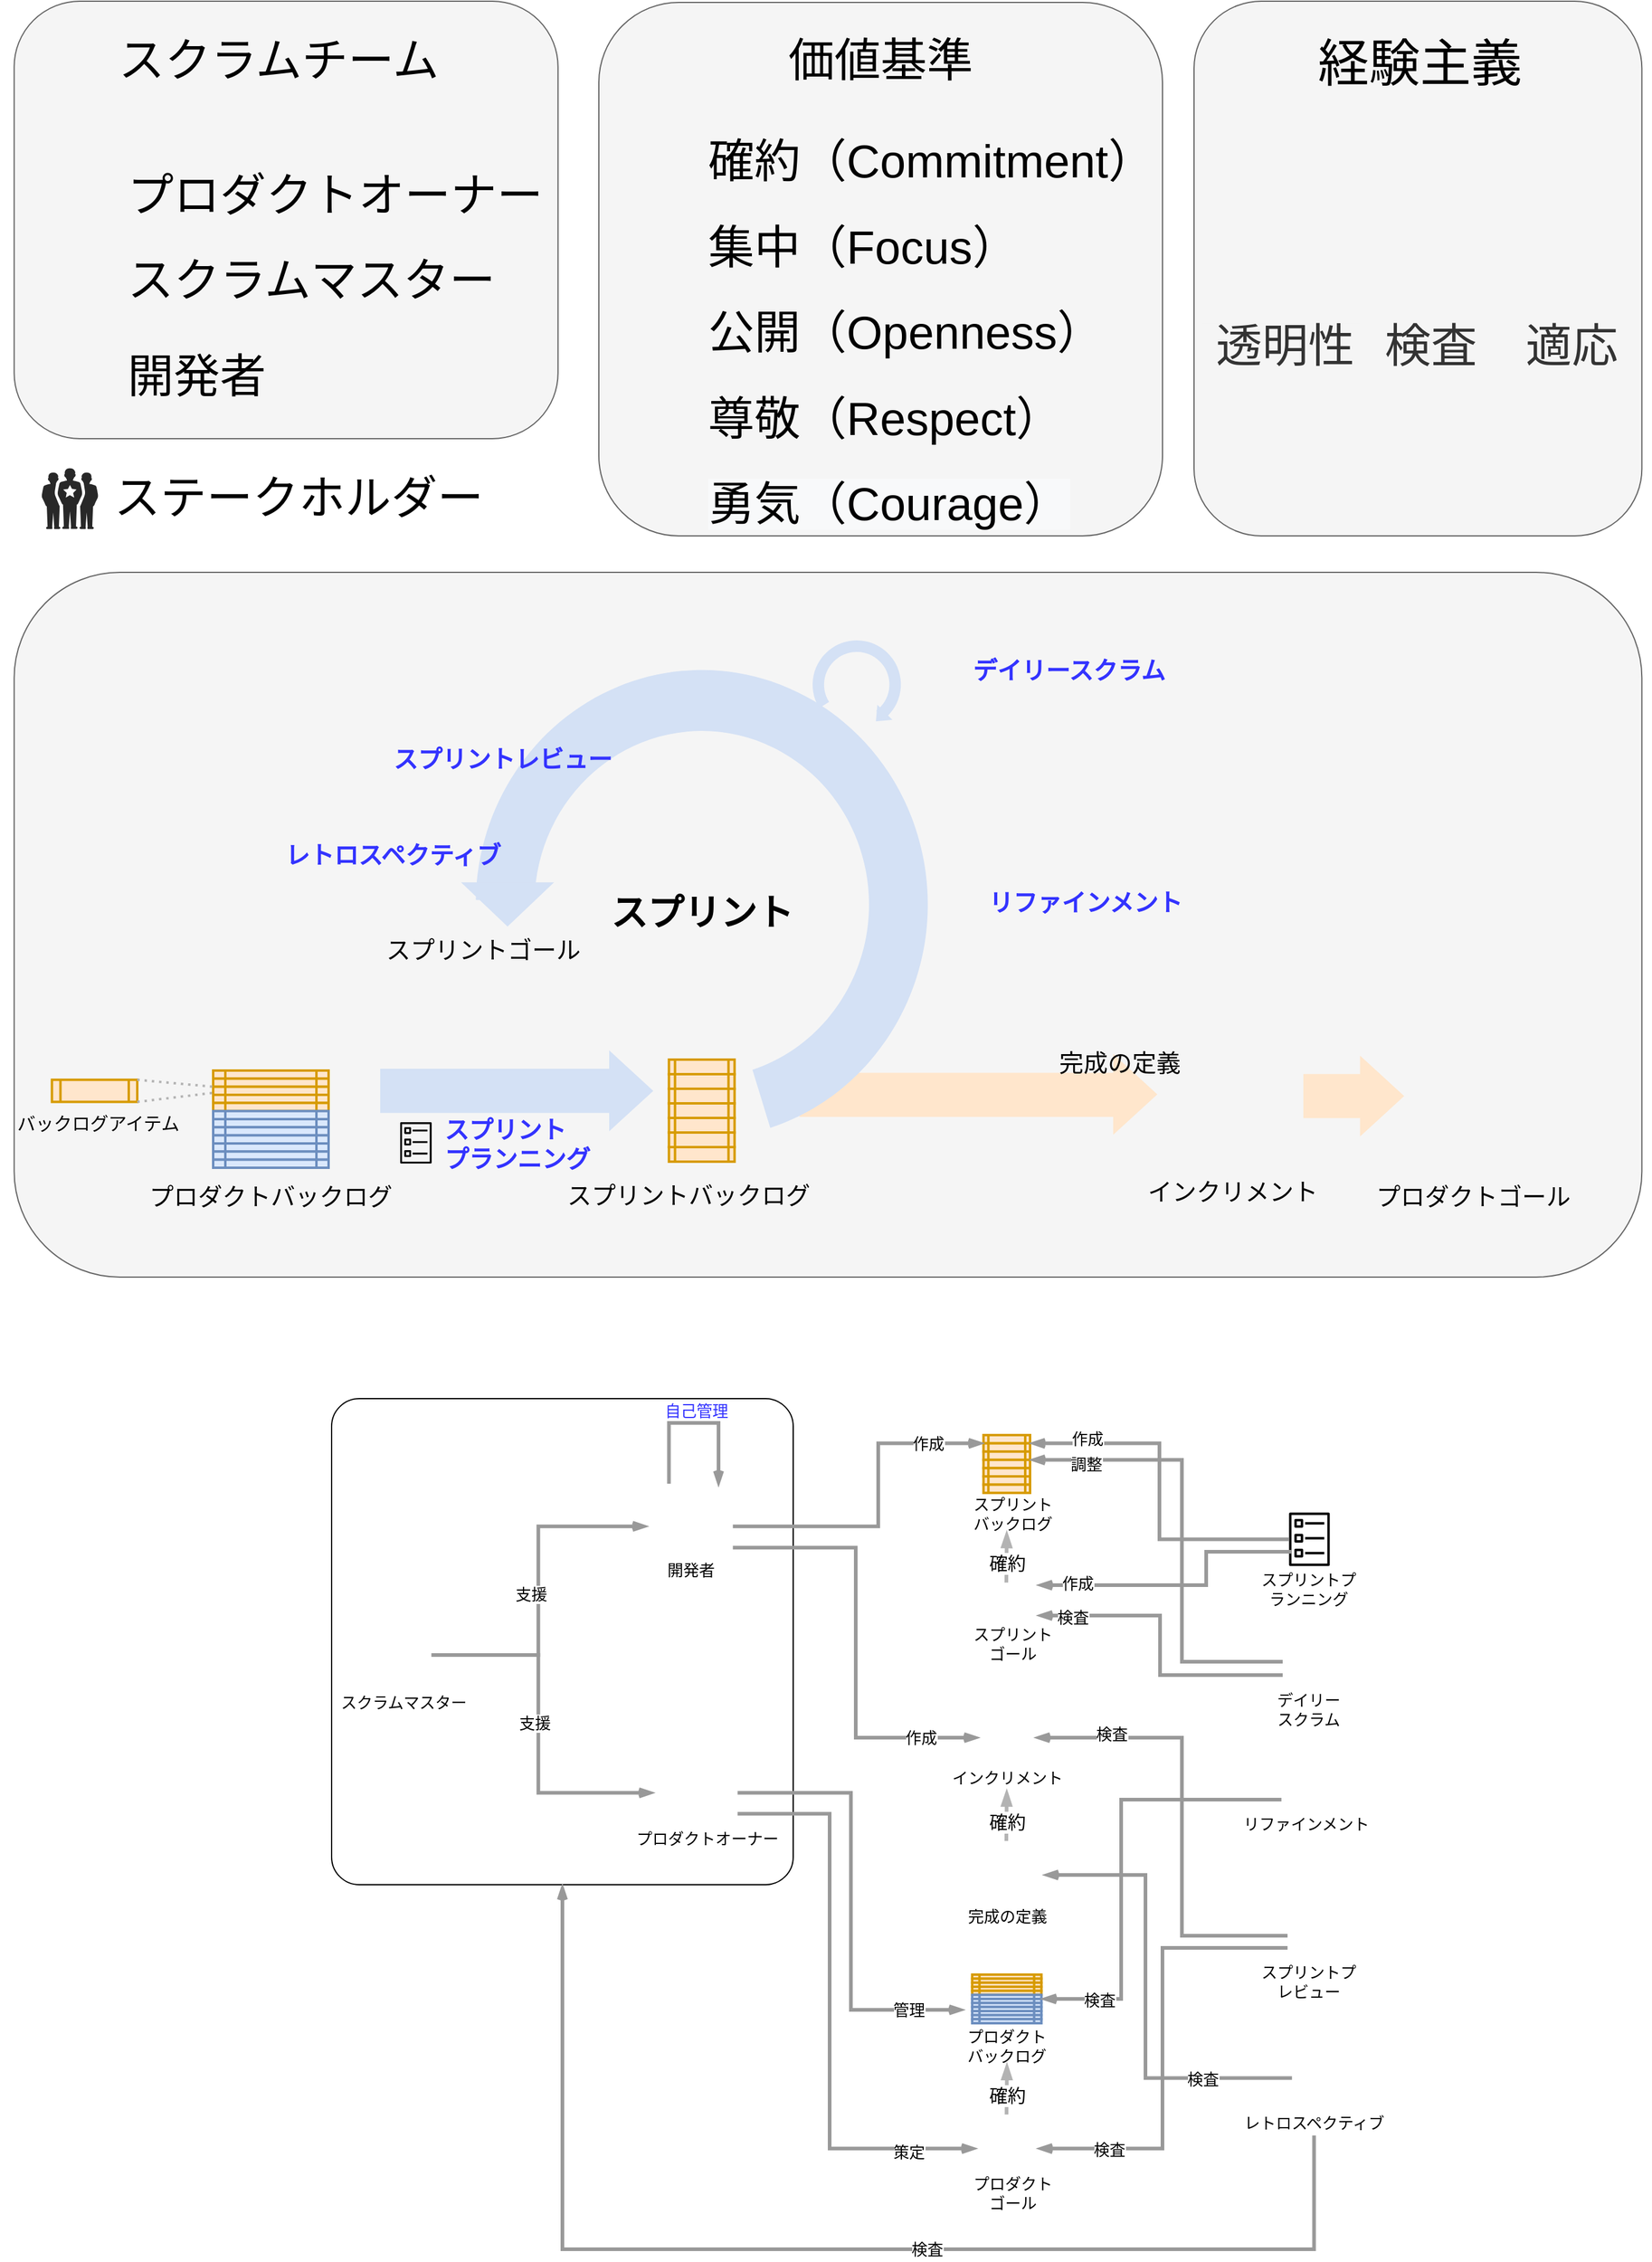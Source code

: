 <mxfile version="16.4.6" type="github">
  <diagram id="l5yPn3hah49Tnp3qG6Of" name="Page-1">
    <mxGraphModel dx="3036" dy="1196" grid="1" gridSize="10" guides="1" tooltips="1" connect="1" arrows="1" fold="1" page="1" pageScale="1" pageWidth="827" pageHeight="1169" math="0" shadow="0">
      <root>
        <mxCell id="0" />
        <mxCell id="1" parent="0" />
        <mxCell id="fy_7oQ5kGbugc_k7SVkI-320" value="" style="rounded=1;whiteSpace=wrap;html=1;dashed=0;labelBackgroundColor=none;pointerEvents=1;fontFamily=Helvetica;fontSize=15;strokeWidth=1;arcSize=6;" vertex="1" parent="1">
          <mxGeometry x="-1280" y="1810" width="380" height="400" as="geometry" />
        </mxCell>
        <mxCell id="fy_7oQ5kGbugc_k7SVkI-194" value="" style="rounded=1;whiteSpace=wrap;html=1;dashed=0;pointerEvents=1;fontFamily=Helvetica;fontSize=30;strokeColor=#666666;strokeWidth=1;fillColor=#f5f5f5;fontColor=#333333;" vertex="1" parent="1">
          <mxGeometry x="-1541.33" y="1130" width="1340" height="580" as="geometry" />
        </mxCell>
        <mxCell id="fy_7oQ5kGbugc_k7SVkI-140" value="" style="rounded=0;whiteSpace=wrap;html=1;dashed=0;pointerEvents=1;fontFamily=Helvetica;fontSize=20;strokeColor=none;strokeWidth=6;fillColor=#ffe6cc;" vertex="1" parent="1">
          <mxGeometry x="-894.83" y="1541.84" width="264.83" height="36.33" as="geometry" />
        </mxCell>
        <mxCell id="fy_7oQ5kGbugc_k7SVkI-96" value="" style="verticalLabelPosition=bottom;verticalAlign=top;html=1;shape=mxgraph.basic.partConcEllipse;startAngle=0.753;endAngle=0.451;arcWidth=0.26;dashed=0;pointerEvents=1;fontFamily=Helvetica;fontSize=20;fontColor=#000000;strokeColor=none;strokeWidth=6;fillColor=#D4E1F5;" vertex="1" parent="1">
          <mxGeometry x="-1161.33" y="1210.37" width="372.11" height="385.86" as="geometry" />
        </mxCell>
        <mxCell id="fy_7oQ5kGbugc_k7SVkI-36" value="" style="verticalLabelPosition=bottom;sketch=0;html=1;fillColor=#282828;strokeColor=none;verticalAlign=top;pointerEvents=1;align=center;shape=mxgraph.cisco_safe.people_places_things_icons.icon1;fontSize=20;fontColor=#000000;" vertex="1" parent="1">
          <mxGeometry x="-1518.68" y="1044.35" width="46.5" height="50" as="geometry" />
        </mxCell>
        <mxCell id="fy_7oQ5kGbugc_k7SVkI-69" value="&lt;font face=&quot;helvetica&quot;&gt;プロダクトバックログ&lt;/font&gt;" style="text;whiteSpace=wrap;html=1;fontSize=20;align=center;" vertex="1" parent="1">
          <mxGeometry x="-1440" y="1625" width="220" height="40" as="geometry" />
        </mxCell>
        <mxCell id="fy_7oQ5kGbugc_k7SVkI-75" value="" style="shape=image;html=1;verticalAlign=top;verticalLabelPosition=bottom;labelBackgroundColor=#ffffff;imageAspect=0;aspect=fixed;image=https://cdn2.iconfinder.com/data/icons/font-awesome/1792/flag-checkered-128.png;dashed=0;pointerEvents=1;fontFamily=Helvetica;fontSize=20;fontColor=#000000;strokeColor=#000000;strokeWidth=2;fillColor=#FFCC99;" vertex="1" parent="1">
          <mxGeometry x="-384.98" y="1523.39" width="83.3" height="83.3" as="geometry" />
        </mxCell>
        <mxCell id="fy_7oQ5kGbugc_k7SVkI-77" value="&lt;font face=&quot;helvetica&quot;&gt;プロダクトゴール&lt;/font&gt;" style="text;whiteSpace=wrap;html=1;fontSize=20;align=center;" vertex="1" parent="1">
          <mxGeometry x="-450.33" y="1625" width="220" height="40" as="geometry" />
        </mxCell>
        <mxCell id="fy_7oQ5kGbugc_k7SVkI-78" value="" style="shape=image;html=1;verticalAlign=top;verticalLabelPosition=bottom;labelBackgroundColor=#ffffff;imageAspect=0;aspect=fixed;image=https://cdn4.iconfinder.com/data/icons/free-color-christmas-icons/24/Present_Box_1-128.png;dashed=0;pointerEvents=1;fontFamily=Helvetica;fontSize=20;fontColor=#000000;strokeColor=#000000;strokeWidth=2;fillColor=#FFCC99;" vertex="1" parent="1">
          <mxGeometry x="-578.08" y="1523" width="80" height="80" as="geometry" />
        </mxCell>
        <mxCell id="fy_7oQ5kGbugc_k7SVkI-79" value="&lt;font face=&quot;helvetica&quot;&gt;インクリメント&lt;/font&gt;" style="text;whiteSpace=wrap;html=1;fontSize=20;align=center;" vertex="1" parent="1">
          <mxGeometry x="-648.08" y="1620.53" width="220" height="40" as="geometry" />
        </mxCell>
        <mxCell id="fy_7oQ5kGbugc_k7SVkI-115" value="" style="shape=image;html=1;verticalAlign=top;verticalLabelPosition=bottom;labelBackgroundColor=#ffffff;imageAspect=0;aspect=fixed;image=https://cdn4.iconfinder.com/data/icons/ionicons/512/icon-eye-128.png;dashed=0;pointerEvents=1;fontFamily=Helvetica;fontSize=20;fontColor=#000000;strokeColor=#000000;strokeWidth=6;fillColor=#000000;" vertex="1" parent="1">
          <mxGeometry x="-1356.52" y="1345.49" width="36.34" height="36.34" as="geometry" />
        </mxCell>
        <mxCell id="fy_7oQ5kGbugc_k7SVkI-103" value="&lt;font face=&quot;helvetica&quot;&gt;リファインメント&lt;/font&gt;" style="text;whiteSpace=wrap;html=1;fontSize=20;align=left;fontColor=#3333FF;fontStyle=1" vertex="1" parent="1">
          <mxGeometry x="-741.33" y="1383.3" width="165" height="40" as="geometry" />
        </mxCell>
        <mxCell id="fy_7oQ5kGbugc_k7SVkI-112" value="" style="shape=image;html=1;verticalAlign=top;verticalLabelPosition=bottom;labelBackgroundColor=#ffffff;imageAspect=0;aspect=fixed;image=https://cdn3.iconfinder.com/data/icons/marketing-outline-13/64/Review-128.png;dashed=0;pointerEvents=1;fontFamily=Helvetica;fontSize=20;fontColor=#000000;strokeColor=#000000;strokeWidth=6;fillColor=#000000;" vertex="1" parent="1">
          <mxGeometry x="-1271.33" y="1265" width="40" height="40" as="geometry" />
        </mxCell>
        <mxCell id="fy_7oQ5kGbugc_k7SVkI-136" value="" style="group" vertex="1" connectable="0" parent="1">
          <mxGeometry x="-1377.5" y="1540" width="95" height="80" as="geometry" />
        </mxCell>
        <mxCell id="fy_7oQ5kGbugc_k7SVkI-57" value="" style="shape=process;whiteSpace=wrap;html=1;backgroundOutline=1;dashed=0;pointerEvents=1;fontFamily=Helvetica;fontSize=20;strokeColor=#d79b00;strokeWidth=2;fillColor=#ffe6cc;" vertex="1" parent="fy_7oQ5kGbugc_k7SVkI-136">
          <mxGeometry width="95" height="6.667" as="geometry" />
        </mxCell>
        <mxCell id="fy_7oQ5kGbugc_k7SVkI-58" value="" style="shape=process;whiteSpace=wrap;html=1;backgroundOutline=1;dashed=0;pointerEvents=1;fontFamily=Helvetica;fontSize=20;strokeColor=#d79b00;strokeWidth=2;fillColor=#ffe6cc;" vertex="1" parent="fy_7oQ5kGbugc_k7SVkI-136">
          <mxGeometry y="6.667" width="95" height="6.667" as="geometry" />
        </mxCell>
        <mxCell id="fy_7oQ5kGbugc_k7SVkI-59" value="" style="shape=process;whiteSpace=wrap;html=1;backgroundOutline=1;dashed=0;pointerEvents=1;fontFamily=Helvetica;fontSize=20;strokeColor=#d79b00;strokeWidth=2;fillColor=#ffe6cc;" vertex="1" parent="fy_7oQ5kGbugc_k7SVkI-136">
          <mxGeometry y="13.333" width="95" height="6.667" as="geometry" />
        </mxCell>
        <mxCell id="fy_7oQ5kGbugc_k7SVkI-60" value="" style="shape=process;whiteSpace=wrap;html=1;backgroundOutline=1;dashed=0;pointerEvents=1;fontFamily=Helvetica;fontSize=20;strokeColor=#d79b00;strokeWidth=2;fillColor=#ffe6cc;" vertex="1" parent="fy_7oQ5kGbugc_k7SVkI-136">
          <mxGeometry y="20" width="95" height="6.667" as="geometry" />
        </mxCell>
        <mxCell id="fy_7oQ5kGbugc_k7SVkI-61" value="" style="shape=process;whiteSpace=wrap;html=1;backgroundOutline=1;dashed=0;pointerEvents=1;fontFamily=Helvetica;fontSize=20;strokeColor=#d79b00;strokeWidth=2;fillColor=#ffe6cc;" vertex="1" parent="fy_7oQ5kGbugc_k7SVkI-136">
          <mxGeometry y="26.667" width="95" height="6.667" as="geometry" />
        </mxCell>
        <mxCell id="fy_7oQ5kGbugc_k7SVkI-62" value="" style="shape=process;whiteSpace=wrap;html=1;backgroundOutline=1;dashed=0;pointerEvents=1;fontFamily=Helvetica;fontSize=20;strokeColor=#6c8ebf;strokeWidth=2;fillColor=#dae8fc;" vertex="1" parent="fy_7oQ5kGbugc_k7SVkI-136">
          <mxGeometry y="33.333" width="95" height="6.667" as="geometry" />
        </mxCell>
        <mxCell id="fy_7oQ5kGbugc_k7SVkI-63" value="" style="shape=process;whiteSpace=wrap;html=1;backgroundOutline=1;dashed=0;pointerEvents=1;fontFamily=Helvetica;fontSize=20;strokeColor=#6c8ebf;strokeWidth=2;fillColor=#dae8fc;" vertex="1" parent="fy_7oQ5kGbugc_k7SVkI-136">
          <mxGeometry y="40" width="95" height="6.667" as="geometry" />
        </mxCell>
        <mxCell id="fy_7oQ5kGbugc_k7SVkI-64" value="" style="shape=process;whiteSpace=wrap;html=1;backgroundOutline=1;dashed=0;pointerEvents=1;fontFamily=Helvetica;fontSize=20;strokeColor=#6c8ebf;strokeWidth=2;fillColor=#dae8fc;" vertex="1" parent="fy_7oQ5kGbugc_k7SVkI-136">
          <mxGeometry y="46.667" width="95" height="6.667" as="geometry" />
        </mxCell>
        <mxCell id="fy_7oQ5kGbugc_k7SVkI-65" value="" style="shape=process;whiteSpace=wrap;html=1;backgroundOutline=1;dashed=0;pointerEvents=1;fontFamily=Helvetica;fontSize=20;strokeColor=#6c8ebf;strokeWidth=2;fillColor=#dae8fc;" vertex="1" parent="fy_7oQ5kGbugc_k7SVkI-136">
          <mxGeometry y="53.333" width="95" height="6.667" as="geometry" />
        </mxCell>
        <mxCell id="fy_7oQ5kGbugc_k7SVkI-66" value="" style="shape=process;whiteSpace=wrap;html=1;backgroundOutline=1;dashed=0;pointerEvents=1;fontFamily=Helvetica;fontSize=20;strokeColor=#6c8ebf;strokeWidth=2;fillColor=#dae8fc;" vertex="1" parent="fy_7oQ5kGbugc_k7SVkI-136">
          <mxGeometry y="60" width="95" height="6.667" as="geometry" />
        </mxCell>
        <mxCell id="fy_7oQ5kGbugc_k7SVkI-67" value="" style="shape=process;whiteSpace=wrap;html=1;backgroundOutline=1;dashed=0;pointerEvents=1;fontFamily=Helvetica;fontSize=20;strokeColor=#6c8ebf;strokeWidth=2;fillColor=#dae8fc;" vertex="1" parent="fy_7oQ5kGbugc_k7SVkI-136">
          <mxGeometry y="66.667" width="95" height="6.667" as="geometry" />
        </mxCell>
        <mxCell id="fy_7oQ5kGbugc_k7SVkI-68" value="" style="shape=process;whiteSpace=wrap;html=1;backgroundOutline=1;dashed=0;pointerEvents=1;fontFamily=Helvetica;fontSize=20;strokeColor=#6c8ebf;strokeWidth=2;fillColor=#dae8fc;" vertex="1" parent="fy_7oQ5kGbugc_k7SVkI-136">
          <mxGeometry y="73.333" width="95" height="6.667" as="geometry" />
        </mxCell>
        <mxCell id="fy_7oQ5kGbugc_k7SVkI-107" value="" style="triangle;whiteSpace=wrap;html=1;dashed=0;pointerEvents=1;fontFamily=Helvetica;fontSize=20;fontColor=#000000;strokeColor=none;strokeWidth=6;fillColor=#D4E1F5;rotation=135;" vertex="1" parent="1">
          <mxGeometry x="-833.48" y="1240.105" width="10.512" height="17.56" as="geometry" />
        </mxCell>
        <mxCell id="fy_7oQ5kGbugc_k7SVkI-105" value="" style="triangle;whiteSpace=wrap;html=1;dashed=0;pointerEvents=1;fontFamily=Helvetica;fontSize=20;fontColor=#000000;strokeColor=none;strokeWidth=6;fillColor=#D4E1F5;rotation=90;" vertex="1" parent="1">
          <mxGeometry x="-1153.33" y="1365" width="36.33" height="76.61" as="geometry" />
        </mxCell>
        <mxCell id="fy_7oQ5kGbugc_k7SVkI-106" value="" style="verticalLabelPosition=bottom;verticalAlign=top;html=1;shape=mxgraph.basic.partConcEllipse;startAngle=0.661;endAngle=0.398;arcWidth=0.26;dashed=0;pointerEvents=1;fontFamily=Helvetica;fontSize=20;fontColor=#000000;strokeColor=none;strokeWidth=6;fillColor=#D4E1F5;" vertex="1" parent="1">
          <mxGeometry x="-883.991" y="1186" width="72.661" height="72.661" as="geometry" />
        </mxCell>
        <mxCell id="fy_7oQ5kGbugc_k7SVkI-117" value="&lt;div style=&quot;font-size: 30px;&quot;&gt;&lt;span style=&quot;font-family: helvetica; font-size: 30px;&quot;&gt;スプリント&lt;/span&gt;&lt;/div&gt;" style="text;whiteSpace=wrap;html=1;fontSize=30;align=center;fontStyle=1" vertex="1" parent="1">
          <mxGeometry x="-1095.27" y="1385.51" width="240" height="40" as="geometry" />
        </mxCell>
        <mxCell id="fy_7oQ5kGbugc_k7SVkI-108" value="&lt;font face=&quot;helvetica&quot;&gt;スプリントレビュー&lt;/font&gt;" style="text;whiteSpace=wrap;html=1;fontSize=20;align=left;fontColor=#3333FF;fontStyle=1" vertex="1" parent="1">
          <mxGeometry x="-1231.33" y="1265" width="195.18" height="40" as="geometry" />
        </mxCell>
        <mxCell id="fy_7oQ5kGbugc_k7SVkI-110" value="" style="shape=image;html=1;verticalAlign=top;verticalLabelPosition=bottom;labelBackgroundColor=#ffffff;imageAspect=0;aspect=fixed;image=https://cdn3.iconfinder.com/data/icons/weather-free-2/32/Weather_Free_Outline_sunrise-weather-morning-128.png;dashed=0;pointerEvents=1;fontFamily=Helvetica;fontSize=20;fontColor=#000000;strokeColor=#000000;strokeWidth=6;fillColor=#000000;" vertex="1" parent="1">
          <mxGeometry x="-805.33" y="1190" width="44" height="44" as="geometry" />
        </mxCell>
        <mxCell id="fy_7oQ5kGbugc_k7SVkI-100" value="" style="rounded=0;whiteSpace=wrap;html=1;dashed=0;pointerEvents=1;fontFamily=Helvetica;fontSize=20;fontColor=#000000;strokeColor=none;strokeWidth=6;fillColor=#D4E1F5;" vertex="1" parent="1">
          <mxGeometry x="-1240" y="1538.53" width="188.67" height="36.33" as="geometry" />
        </mxCell>
        <mxCell id="fy_7oQ5kGbugc_k7SVkI-101" value="" style="triangle;whiteSpace=wrap;html=1;dashed=0;pointerEvents=1;fontFamily=Helvetica;fontSize=20;fontColor=#000000;strokeColor=none;strokeWidth=6;fillColor=#D4E1F5;" vertex="1" parent="1">
          <mxGeometry x="-1051.509" y="1523.394" width="36.33" height="66.606" as="geometry" />
        </mxCell>
        <mxCell id="fy_7oQ5kGbugc_k7SVkI-102" value="" style="sketch=0;outlineConnect=0;fontColor=#232F3E;gradientColor=none;fillColor=#000000;strokeColor=none;dashed=0;verticalLabelPosition=bottom;verticalAlign=top;align=center;html=1;fontSize=12;fontStyle=0;aspect=fixed;pointerEvents=1;shape=mxgraph.aws4.ecs_task;fontFamily=Helvetica;" vertex="1" parent="1">
          <mxGeometry x="-1223.71" y="1582.53" width="26.21" height="34" as="geometry" />
        </mxCell>
        <mxCell id="fy_7oQ5kGbugc_k7SVkI-83" value="&lt;font face=&quot;helvetica&quot;&gt;スプリント&lt;br&gt;プランニング&lt;/font&gt;" style="text;whiteSpace=wrap;html=1;fontSize=20;align=left;fontColor=#3333FF;fontStyle=1" vertex="1" parent="1">
          <mxGeometry x="-1189.12" y="1569.86" width="135.12" height="40" as="geometry" />
        </mxCell>
        <mxCell id="fy_7oQ5kGbugc_k7SVkI-116" value="&lt;font face=&quot;helvetica&quot;&gt;レトロスペクティブ&lt;/font&gt;" style="text;whiteSpace=wrap;html=1;fontSize=20;align=left;fontColor=#3333FF;fontStyle=1" vertex="1" parent="1">
          <mxGeometry x="-1320.18" y="1343.66" width="305" height="40" as="geometry" />
        </mxCell>
        <mxCell id="fy_7oQ5kGbugc_k7SVkI-70" value="&lt;font face=&quot;helvetica&quot;&gt;スプリントバックログ&lt;/font&gt;" style="text;whiteSpace=wrap;html=1;fontSize=20;align=center;" vertex="1" parent="1">
          <mxGeometry x="-1096.33" y="1623.53" width="220" height="40" as="geometry" />
        </mxCell>
        <mxCell id="fy_7oQ5kGbugc_k7SVkI-104" value="" style="shape=image;html=1;verticalAlign=top;verticalLabelPosition=bottom;labelBackgroundColor=#ffffff;imageAspect=0;aspect=fixed;image=https://cdn1.iconfinder.com/data/icons/uiux-001-solid/32/Settings-128.png;dashed=0;pointerEvents=1;fontFamily=Helvetica;fontSize=20;fontColor=#000000;strokeColor=#000000;strokeWidth=6;fillColor=#000000;" vertex="1" parent="1">
          <mxGeometry x="-781.33" y="1383.3" width="40" height="40" as="geometry" />
        </mxCell>
        <mxCell id="fy_7oQ5kGbugc_k7SVkI-141" value="" style="triangle;whiteSpace=wrap;html=1;dashed=0;pointerEvents=1;fontFamily=Helvetica;fontSize=20;strokeColor=none;strokeWidth=6;fillColor=#ffe6cc;" vertex="1" parent="1">
          <mxGeometry x="-636.579" y="1526.304" width="36.33" height="66.606" as="geometry" />
        </mxCell>
        <mxCell id="fy_7oQ5kGbugc_k7SVkI-142" value="" style="shape=image;html=1;verticalAlign=top;verticalLabelPosition=bottom;labelBackgroundColor=#ffffff;imageAspect=0;aspect=fixed;image=https://cdn2.iconfinder.com/data/icons/font-awesome/1792/flag-o-128.png;dashed=0;pointerEvents=1;fontFamily=Helvetica;fontSize=30;fontColor=#3333FF;strokeColor=default;strokeWidth=1;fillColor=#FFB570;gradientColor=none;" vertex="1" parent="1">
          <mxGeometry x="-1281.33" y="1425.51" width="36.16" height="36.16" as="geometry" />
        </mxCell>
        <mxCell id="fy_7oQ5kGbugc_k7SVkI-143" value="&lt;font face=&quot;helvetica&quot;&gt;スプリントゴール&lt;/font&gt;" style="text;whiteSpace=wrap;html=1;fontSize=20;align=center;" vertex="1" parent="1">
          <mxGeometry x="-1265.18" y="1421.67" width="220" height="40" as="geometry" />
        </mxCell>
        <mxCell id="fy_7oQ5kGbugc_k7SVkI-50" value="" style="shape=process;whiteSpace=wrap;html=1;backgroundOutline=1;dashed=0;pointerEvents=1;fontFamily=Helvetica;fontSize=20;strokeColor=#d79b00;strokeWidth=2;fillColor=#ffe6cc;" vertex="1" parent="1">
          <mxGeometry x="-1002.28" y="1531" width="54.01" height="12" as="geometry" />
        </mxCell>
        <mxCell id="fy_7oQ5kGbugc_k7SVkI-51" value="" style="shape=process;whiteSpace=wrap;html=1;backgroundOutline=1;dashed=0;pointerEvents=1;fontFamily=Helvetica;fontSize=20;strokeColor=#d79b00;strokeWidth=2;fillColor=#ffe6cc;" vertex="1" parent="1">
          <mxGeometry x="-1002.28" y="1543" width="54.01" height="12" as="geometry" />
        </mxCell>
        <mxCell id="fy_7oQ5kGbugc_k7SVkI-52" value="" style="shape=process;whiteSpace=wrap;html=1;backgroundOutline=1;dashed=0;pointerEvents=1;fontFamily=Helvetica;fontSize=20;strokeColor=#d79b00;strokeWidth=2;fillColor=#ffe6cc;" vertex="1" parent="1">
          <mxGeometry x="-1002.28" y="1555" width="54.01" height="12" as="geometry" />
        </mxCell>
        <mxCell id="fy_7oQ5kGbugc_k7SVkI-53" value="" style="shape=process;whiteSpace=wrap;html=1;backgroundOutline=1;dashed=0;pointerEvents=1;fontFamily=Helvetica;fontSize=20;strokeColor=#d79b00;strokeWidth=2;fillColor=#ffe6cc;" vertex="1" parent="1">
          <mxGeometry x="-1002.28" y="1567" width="54.01" height="12" as="geometry" />
        </mxCell>
        <mxCell id="fy_7oQ5kGbugc_k7SVkI-56" value="" style="shape=process;whiteSpace=wrap;html=1;backgroundOutline=1;dashed=0;pointerEvents=1;fontFamily=Helvetica;fontSize=20;strokeColor=#d79b00;strokeWidth=2;fillColor=#ffe6cc;" vertex="1" parent="1">
          <mxGeometry x="-1002.28" y="1579" width="54.01" height="12" as="geometry" />
        </mxCell>
        <mxCell id="fy_7oQ5kGbugc_k7SVkI-144" value="" style="shape=process;whiteSpace=wrap;html=1;backgroundOutline=1;dashed=0;pointerEvents=1;fontFamily=Helvetica;fontSize=20;strokeColor=#d79b00;strokeWidth=2;fillColor=#ffe6cc;" vertex="1" parent="1">
          <mxGeometry x="-1002.28" y="1591" width="54.01" height="12" as="geometry" />
        </mxCell>
        <mxCell id="fy_7oQ5kGbugc_k7SVkI-145" value="" style="shape=process;whiteSpace=wrap;html=1;backgroundOutline=1;dashed=0;pointerEvents=1;fontFamily=Helvetica;fontSize=20;strokeColor=#d79b00;strokeWidth=2;fillColor=#ffe6cc;" vertex="1" parent="1">
          <mxGeometry x="-1002.28" y="1603" width="54.01" height="12" as="geometry" />
        </mxCell>
        <mxCell id="fy_7oQ5kGbugc_k7SVkI-113" value="&lt;font face=&quot;helvetica&quot;&gt;デイリースクラム&lt;/font&gt;" style="text;whiteSpace=wrap;html=1;fontSize=20;align=left;fontColor=#3333FF;fontStyle=1" vertex="1" parent="1">
          <mxGeometry x="-754.274" y="1192" width="190.884" height="40" as="geometry" />
        </mxCell>
        <mxCell id="fy_7oQ5kGbugc_k7SVkI-147" value="" style="rounded=0;whiteSpace=wrap;html=1;dashed=0;pointerEvents=1;fontFamily=Helvetica;fontSize=20;strokeColor=none;strokeWidth=6;fillColor=#ffe6cc;" vertex="1" parent="1">
          <mxGeometry x="-480" y="1542.84" width="49.67" height="36.33" as="geometry" />
        </mxCell>
        <mxCell id="fy_7oQ5kGbugc_k7SVkI-148" value="" style="triangle;whiteSpace=wrap;html=1;dashed=0;pointerEvents=1;fontFamily=Helvetica;fontSize=20;strokeColor=none;strokeWidth=6;fillColor=#ffe6cc;" vertex="1" parent="1">
          <mxGeometry x="-433.329" y="1527.694" width="36.33" height="66.606" as="geometry" />
        </mxCell>
        <mxCell id="fy_7oQ5kGbugc_k7SVkI-162" value="" style="shape=process;whiteSpace=wrap;html=1;backgroundOutline=1;dashed=0;pointerEvents=1;fontFamily=Helvetica;fontSize=20;strokeColor=#d79b00;strokeWidth=2;fillColor=#ffe6cc;" vertex="1" parent="1">
          <mxGeometry x="-1510.23" y="1547.62" width="70.23" height="18.16" as="geometry" />
        </mxCell>
        <mxCell id="fy_7oQ5kGbugc_k7SVkI-163" value="&lt;font face=&quot;helvetica&quot; style=&quot;font-size: 15px;&quot;&gt;バックログアイテム&lt;/font&gt;" style="text;whiteSpace=wrap;html=1;fontSize=15;align=center;verticalAlign=middle;" vertex="1" parent="1">
          <mxGeometry x="-1552.12" y="1571.99" width="160" height="22.31" as="geometry" />
        </mxCell>
        <mxCell id="fy_7oQ5kGbugc_k7SVkI-164" value="&lt;font face=&quot;helvetica&quot;&gt;完成の定義&lt;/font&gt;" style="text;whiteSpace=wrap;html=1;fontSize=20;align=center;" vertex="1" parent="1">
          <mxGeometry x="-741.33" y="1515" width="220" height="40" as="geometry" />
        </mxCell>
        <mxCell id="fy_7oQ5kGbugc_k7SVkI-197" value="" style="rounded=1;whiteSpace=wrap;html=1;dashed=0;pointerEvents=1;fontFamily=Helvetica;fontSize=38;strokeColor=#666666;strokeWidth=1;fillColor=#f5f5f5;fontColor=#333333;flipV=0;" vertex="1" parent="1">
          <mxGeometry x="-570" y="660" width="368.67" height="440" as="geometry" />
        </mxCell>
        <mxCell id="fy_7oQ5kGbugc_k7SVkI-1" value="" style="shape=image;html=1;verticalAlign=top;verticalLabelPosition=bottom;labelBackgroundColor=#ffffff;imageAspect=0;aspect=fixed;image=https://cdn1.iconfinder.com/data/icons/2-building-line-filled/614/Column-128.png;fontSize=38;flipV=0;flipH=1;" vertex="1" parent="1">
          <mxGeometry x="-577.151" y="771.22" width="146.861" height="146.861" as="geometry" />
        </mxCell>
        <mxCell id="fy_7oQ5kGbugc_k7SVkI-2" value="" style="shape=image;html=1;verticalAlign=top;verticalLabelPosition=bottom;labelBackgroundColor=#ffffff;imageAspect=0;aspect=fixed;image=https://cdn1.iconfinder.com/data/icons/2-building-line-filled/614/Column-128.png;fontSize=38;flipV=0;flipH=1;" vertex="1" parent="1">
          <mxGeometry x="-457.53" y="771.44" width="146.861" height="146.861" as="geometry" />
        </mxCell>
        <mxCell id="fy_7oQ5kGbugc_k7SVkI-3" value="" style="shape=image;html=1;verticalAlign=top;verticalLabelPosition=bottom;labelBackgroundColor=#ffffff;imageAspect=0;aspect=fixed;image=https://cdn1.iconfinder.com/data/icons/2-building-line-filled/614/Column-128.png;fontSize=38;flipV=0;flipH=1;" vertex="1" parent="1">
          <mxGeometry x="-341.031" y="771.202" width="146.861" height="146.861" as="geometry" />
        </mxCell>
        <mxCell id="fy_7oQ5kGbugc_k7SVkI-4" value="透明性" style="text;whiteSpace=wrap;html=1;align=center;fontSize=38;verticalAlign=middle;fillColor=#f5f5f5;fontColor=#333333;strokeColor=none;" vertex="1" parent="1">
          <mxGeometry x="-563.9" y="925.08" width="138.41" height="38.31" as="geometry" />
        </mxCell>
        <mxCell id="fy_7oQ5kGbugc_k7SVkI-5" value="検査" style="text;whiteSpace=wrap;html=1;align=center;fontSize=38;verticalAlign=middle;fillColor=#f5f5f5;fontColor=#333333;strokeColor=none;" vertex="1" parent="1">
          <mxGeometry x="-433.87" y="925.3" width="117.61" height="38.09" as="geometry" />
        </mxCell>
        <mxCell id="fy_7oQ5kGbugc_k7SVkI-6" value="適応" style="text;whiteSpace=wrap;html=1;align=center;fontSize=38;verticalAlign=middle;fillColor=#f5f5f5;fontColor=#333333;strokeColor=none;" vertex="1" parent="1">
          <mxGeometry x="-309.72" y="925.3" width="102.3" height="38.09" as="geometry" />
        </mxCell>
        <mxCell id="fy_7oQ5kGbugc_k7SVkI-196" value="" style="rounded=1;whiteSpace=wrap;html=1;dashed=0;pointerEvents=1;fontFamily=Helvetica;fontSize=38;strokeColor=#666666;strokeWidth=1;fillColor=#f5f5f5;fontColor=#333333;flipV=0;" vertex="1" parent="1">
          <mxGeometry x="-1060" y="660.96" width="464.02" height="439.04" as="geometry" />
        </mxCell>
        <mxCell id="fy_7oQ5kGbugc_k7SVkI-195" value="" style="rounded=1;whiteSpace=wrap;html=1;dashed=0;pointerEvents=1;fontFamily=Helvetica;fontSize=38;strokeColor=#666666;strokeWidth=1;fillColor=#f5f5f5;fontColor=#333333;flipV=0;" vertex="1" parent="1">
          <mxGeometry x="-1541.33" y="660" width="447.71" height="360" as="geometry" />
        </mxCell>
        <mxCell id="fy_7oQ5kGbugc_k7SVkI-11" value="&lt;span style=&quot;color: rgb(0, 0, 0); font-family: helvetica; font-size: 38px; font-style: normal; font-weight: 400; letter-spacing: normal; text-align: left; text-indent: 0px; text-transform: none; word-spacing: 0px; display: inline; float: none;&quot;&gt;確約（Commitment）&lt;/span&gt;" style="text;whiteSpace=wrap;html=1;fontSize=38;labelBackgroundColor=none;" vertex="1" parent="1">
          <mxGeometry x="-972.28" y="762.53" width="409.64" height="59.41" as="geometry" />
        </mxCell>
        <mxCell id="fy_7oQ5kGbugc_k7SVkI-12" value="&lt;span style=&quot;color: rgb(0, 0, 0); font-family: helvetica; font-size: 38px; font-style: normal; font-weight: 400; letter-spacing: normal; text-align: left; text-indent: 0px; text-transform: none; word-spacing: 0px; display: inline; float: none;&quot;&gt;集中（Focus）&lt;/span&gt;" style="text;whiteSpace=wrap;html=1;fontSize=38;labelBackgroundColor=none;" vertex="1" parent="1">
          <mxGeometry x="-972.28" y="833.82" width="399.64" height="59.41" as="geometry" />
        </mxCell>
        <mxCell id="fy_7oQ5kGbugc_k7SVkI-13" value="&lt;span style=&quot;color: rgb(0, 0, 0); font-family: helvetica; font-size: 38px; font-style: normal; font-weight: 400; letter-spacing: normal; text-align: left; text-indent: 0px; text-transform: none; word-spacing: 0px; display: inline; float: none;&quot;&gt;公開（Openness）&lt;/span&gt;" style="text;whiteSpace=wrap;html=1;fontSize=38;labelBackgroundColor=none;" vertex="1" parent="1">
          <mxGeometry x="-972.28" y="903.62" width="459.64" height="59.41" as="geometry" />
        </mxCell>
        <mxCell id="fy_7oQ5kGbugc_k7SVkI-14" value="&lt;span style=&quot;color: rgb(0, 0, 0); font-family: helvetica; font-size: 38px; font-style: normal; font-weight: 400; letter-spacing: normal; text-align: left; text-indent: 0px; text-transform: none; word-spacing: 0px; display: inline; float: none;&quot;&gt;尊敬（Respect）&lt;/span&gt;" style="text;whiteSpace=wrap;html=1;fontSize=38;labelBackgroundColor=none;" vertex="1" parent="1">
          <mxGeometry x="-972.28" y="974.91" width="409.64" height="59.41" as="geometry" />
        </mxCell>
        <mxCell id="fy_7oQ5kGbugc_k7SVkI-15" value="&lt;span style=&quot;color: rgb(0, 0, 0); font-family: helvetica; font-size: 38px; font-style: normal; font-weight: 400; letter-spacing: normal; text-align: left; text-indent: 0px; text-transform: none; word-spacing: 0px; background-color: rgb(248, 249, 250); display: inline; float: none;&quot;&gt;勇気（Courage）&lt;/span&gt;" style="text;whiteSpace=wrap;html=1;fontSize=38;" vertex="1" parent="1">
          <mxGeometry x="-972.28" y="1044.71" width="389.64" height="59.41" as="geometry" />
        </mxCell>
        <mxCell id="fy_7oQ5kGbugc_k7SVkI-16" value="価値基準" style="text;whiteSpace=wrap;html=1;align=center;fontSize=38;verticalAlign=bottom;" vertex="1" parent="1">
          <mxGeometry x="-1042.99" y="690" width="430" height="44.55" as="geometry" />
        </mxCell>
        <mxCell id="fy_7oQ5kGbugc_k7SVkI-31" value="" style="shape=image;html=1;verticalAlign=top;verticalLabelPosition=bottom;labelBackgroundColor=#ffffff;imageAspect=0;aspect=fixed;image=https://cdn1.iconfinder.com/data/icons/ionicons-outline-vol-1/512/diamond-outline-128.png;fontSize=38;fontColor=#000000;" vertex="1" parent="1">
          <mxGeometry x="-1018.174" y="769.96" width="34.42" height="34.42" as="geometry" />
        </mxCell>
        <mxCell id="fy_7oQ5kGbugc_k7SVkI-32" value="" style="shape=image;html=1;verticalAlign=top;verticalLabelPosition=bottom;labelBackgroundColor=#ffffff;imageAspect=0;aspect=fixed;image=https://cdn1.iconfinder.com/data/icons/ionicons-outline-vol-1/512/diamond-outline-128.png;fontSize=38;fontColor=#000000;" vertex="1" parent="1">
          <mxGeometry x="-1018.174" y="841.248" width="34.42" height="34.42" as="geometry" />
        </mxCell>
        <mxCell id="fy_7oQ5kGbugc_k7SVkI-33" value="" style="shape=image;html=1;verticalAlign=top;verticalLabelPosition=bottom;labelBackgroundColor=#ffffff;imageAspect=0;aspect=fixed;image=https://cdn1.iconfinder.com/data/icons/ionicons-outline-vol-1/512/diamond-outline-128.png;fontSize=38;fontColor=#000000;" vertex="1" parent="1">
          <mxGeometry x="-1018.174" y="911.05" width="34.42" height="34.42" as="geometry" />
        </mxCell>
        <mxCell id="fy_7oQ5kGbugc_k7SVkI-34" value="" style="shape=image;html=1;verticalAlign=top;verticalLabelPosition=bottom;labelBackgroundColor=#ffffff;imageAspect=0;aspect=fixed;image=https://cdn1.iconfinder.com/data/icons/ionicons-outline-vol-1/512/diamond-outline-128.png;fontSize=38;fontColor=#000000;" vertex="1" parent="1">
          <mxGeometry x="-1018.174" y="982.337" width="34.42" height="34.42" as="geometry" />
        </mxCell>
        <mxCell id="fy_7oQ5kGbugc_k7SVkI-35" value="" style="shape=image;html=1;verticalAlign=top;verticalLabelPosition=bottom;labelBackgroundColor=#ffffff;imageAspect=0;aspect=fixed;image=https://cdn1.iconfinder.com/data/icons/ionicons-outline-vol-1/512/diamond-outline-128.png;fontSize=38;fontColor=#000000;" vertex="1" parent="1">
          <mxGeometry x="-1018.174" y="1052.139" width="34.42" height="34.42" as="geometry" />
        </mxCell>
        <mxCell id="fy_7oQ5kGbugc_k7SVkI-41" value="" style="shape=image;html=1;verticalAlign=top;verticalLabelPosition=bottom;labelBackgroundColor=#ffffff;imageAspect=0;aspect=fixed;image=https://cdn0.iconfinder.com/data/icons/maternity-and-pregnancy-2/512/118_Profile_Abilities_business_employee_job_man_resume_skills-128.png;fontSize=38;fontColor=#000000;fillColor=#000000;" vertex="1" parent="1">
          <mxGeometry x="-1530.232" y="769.198" width="68.841" height="68.841" as="geometry" />
        </mxCell>
        <mxCell id="fy_7oQ5kGbugc_k7SVkI-42" value="" style="shape=image;html=1;verticalAlign=top;verticalLabelPosition=bottom;labelBackgroundColor=#ffffff;imageAspect=0;aspect=fixed;image=https://cdn1.iconfinder.com/data/icons/ios-11-glyphs/30/add_user_male-128.png;fontSize=38;fontColor=#000000;fillColor=#000000;" vertex="1" parent="1">
          <mxGeometry x="-1526.41" y="850.889" width="61.957" height="61.957" as="geometry" />
        </mxCell>
        <mxCell id="fy_7oQ5kGbugc_k7SVkI-43" value="&lt;font face=&quot;helvetica&quot; style=&quot;font-size: 38px;&quot;&gt;プロダクトオーナー&lt;/font&gt;" style="text;whiteSpace=wrap;html=1;fontSize=38;" vertex="1" parent="1">
          <mxGeometry x="-1449.92" y="791.48" width="395.92" height="59.41" as="geometry" />
        </mxCell>
        <mxCell id="fy_7oQ5kGbugc_k7SVkI-44" value="&lt;font face=&quot;helvetica&quot; style=&quot;font-size: 38px;&quot;&gt;スクラムマスター&lt;/font&gt;" style="text;whiteSpace=wrap;html=1;fontSize=38;" vertex="1" parent="1">
          <mxGeometry x="-1449.54" y="861.28" width="355.92" height="59.41" as="geometry" />
        </mxCell>
        <mxCell id="fy_7oQ5kGbugc_k7SVkI-45" value="&lt;font face=&quot;helvetica&quot; style=&quot;font-size: 38px;&quot;&gt;開発者&lt;/font&gt;" style="text;whiteSpace=wrap;html=1;fontSize=38;" vertex="1" parent="1">
          <mxGeometry x="-1449.917" y="939.93" width="252.417" height="59.406" as="geometry" />
        </mxCell>
        <mxCell id="fy_7oQ5kGbugc_k7SVkI-47" value="" style="shape=image;html=1;verticalAlign=top;verticalLabelPosition=bottom;labelBackgroundColor=#ffffff;imageAspect=0;aspect=fixed;image=https://cdn0.iconfinder.com/data/icons/web-development-and-studio/512/68_work_Efficiency_gear_human_personal_profile_user-128.png;dashed=0;pointerEvents=1;fontFamily=Helvetica;fontSize=38;fontColor=#000000;strokeColor=#ffffff;strokeWidth=2;fillColor=#000000;" vertex="1" parent="1">
          <mxGeometry x="-1530.232" y="925.079" width="68.841" height="68.841" as="geometry" />
        </mxCell>
        <mxCell id="fy_7oQ5kGbugc_k7SVkI-48" value="スクラムチーム" style="text;whiteSpace=wrap;html=1;align=center;fontSize=38;verticalAlign=bottom;" vertex="1" parent="1">
          <mxGeometry x="-1502.12" y="689.992" width="356.825" height="44.554" as="geometry" />
        </mxCell>
        <mxCell id="fy_7oQ5kGbugc_k7SVkI-200" value="" style="shape=image;html=1;verticalAlign=top;verticalLabelPosition=bottom;labelBackgroundColor=#ffffff;imageAspect=0;aspect=fixed;image=https://cdn0.iconfinder.com/data/icons/web-development-and-studio/512/68_work_Efficiency_gear_human_personal_profile_user-128.png;dashed=0;pointerEvents=1;fontFamily=Helvetica;fontSize=38;fontColor=#000000;strokeColor=#ffffff;strokeWidth=2;fillColor=#000000;" vertex="1" parent="1">
          <mxGeometry x="-1019.82" y="1880" width="70.14" height="70.14" as="geometry" />
        </mxCell>
        <mxCell id="fy_7oQ5kGbugc_k7SVkI-201" value="&lt;font face=&quot;helvetica&quot; style=&quot;font-size: 13px;&quot;&gt;開発者&lt;/font&gt;" style="text;whiteSpace=wrap;html=1;fontSize=13;align=center;verticalAlign=middle;" vertex="1" parent="1">
          <mxGeometry x="-1019.82" y="1941.33" width="72.34" height="20" as="geometry" />
        </mxCell>
        <mxCell id="fy_7oQ5kGbugc_k7SVkI-207" value="" style="group" vertex="1" connectable="0" parent="1">
          <mxGeometry x="-1280" y="1989.999" width="119.23" height="84.371" as="geometry" />
        </mxCell>
        <mxCell id="fy_7oQ5kGbugc_k7SVkI-203" value="" style="shape=image;html=1;verticalAlign=top;verticalLabelPosition=bottom;labelBackgroundColor=#ffffff;imageAspect=0;aspect=fixed;image=https://cdn1.iconfinder.com/data/icons/ios-11-glyphs/30/add_user_male-128.png;fontSize=38;fontColor=#000000;fillColor=#000000;" vertex="1" parent="fy_7oQ5kGbugc_k7SVkI-207">
          <mxGeometry x="20.31" width="61.957" height="61.957" as="geometry" />
        </mxCell>
        <mxCell id="fy_7oQ5kGbugc_k7SVkI-204" value="&lt;font face=&quot;helvetica&quot;&gt;スクラムマスター&lt;/font&gt;" style="text;whiteSpace=wrap;html=1;fontSize=13;align=center;verticalAlign=middle;" vertex="1" parent="fy_7oQ5kGbugc_k7SVkI-207">
          <mxGeometry y="58.961" width="119.23" height="22.41" as="geometry" />
        </mxCell>
        <mxCell id="fy_7oQ5kGbugc_k7SVkI-208" value="" style="group" vertex="1" connectable="0" parent="1">
          <mxGeometry x="-1029.82" y="2099.998" width="119.23" height="92.762" as="geometry" />
        </mxCell>
        <mxCell id="fy_7oQ5kGbugc_k7SVkI-202" value="" style="shape=image;html=1;verticalAlign=top;verticalLabelPosition=bottom;labelBackgroundColor=#ffffff;imageAspect=0;aspect=fixed;image=https://cdn0.iconfinder.com/data/icons/maternity-and-pregnancy-2/512/118_Profile_Abilities_business_employee_job_man_resume_skills-128.png;fontSize=38;fontColor=#000000;fillColor=#000000;" vertex="1" parent="fy_7oQ5kGbugc_k7SVkI-208">
          <mxGeometry x="15.198" width="68.841" height="68.841" as="geometry" />
        </mxCell>
        <mxCell id="fy_7oQ5kGbugc_k7SVkI-206" value="&lt;font face=&quot;helvetica&quot; style=&quot;font-size: 13px;&quot;&gt;プロダクトオーナー&lt;/font&gt;" style="text;whiteSpace=wrap;html=1;fontSize=13;align=center;verticalAlign=middle;" vertex="1" parent="fy_7oQ5kGbugc_k7SVkI-208">
          <mxGeometry y="60.352" width="119.23" height="22.41" as="geometry" />
        </mxCell>
        <mxCell id="fy_7oQ5kGbugc_k7SVkI-216" value="" style="group" vertex="1" connectable="0" parent="1">
          <mxGeometry x="-743.325" y="1840" width="38.33" height="47.58" as="geometry" />
        </mxCell>
        <mxCell id="fy_7oQ5kGbugc_k7SVkI-209" value="" style="shape=process;whiteSpace=wrap;html=1;backgroundOutline=1;dashed=0;pointerEvents=1;fontFamily=Helvetica;fontSize=20;strokeColor=#d79b00;strokeWidth=2;fillColor=#ffe6cc;" vertex="1" parent="fy_7oQ5kGbugc_k7SVkI-216">
          <mxGeometry width="38.33" height="6.797" as="geometry" />
        </mxCell>
        <mxCell id="fy_7oQ5kGbugc_k7SVkI-210" value="" style="shape=process;whiteSpace=wrap;html=1;backgroundOutline=1;dashed=0;pointerEvents=1;fontFamily=Helvetica;fontSize=20;strokeColor=#d79b00;strokeWidth=2;fillColor=#ffe6cc;" vertex="1" parent="fy_7oQ5kGbugc_k7SVkI-216">
          <mxGeometry y="6.797" width="38.33" height="6.797" as="geometry" />
        </mxCell>
        <mxCell id="fy_7oQ5kGbugc_k7SVkI-211" value="" style="shape=process;whiteSpace=wrap;html=1;backgroundOutline=1;dashed=0;pointerEvents=1;fontFamily=Helvetica;fontSize=20;strokeColor=#d79b00;strokeWidth=2;fillColor=#ffe6cc;" vertex="1" parent="fy_7oQ5kGbugc_k7SVkI-216">
          <mxGeometry y="13.594" width="38.33" height="6.797" as="geometry" />
        </mxCell>
        <mxCell id="fy_7oQ5kGbugc_k7SVkI-212" value="" style="shape=process;whiteSpace=wrap;html=1;backgroundOutline=1;dashed=0;pointerEvents=1;fontFamily=Helvetica;fontSize=20;strokeColor=#d79b00;strokeWidth=2;fillColor=#ffe6cc;" vertex="1" parent="fy_7oQ5kGbugc_k7SVkI-216">
          <mxGeometry y="20.391" width="38.33" height="6.797" as="geometry" />
        </mxCell>
        <mxCell id="fy_7oQ5kGbugc_k7SVkI-213" value="" style="shape=process;whiteSpace=wrap;html=1;backgroundOutline=1;dashed=0;pointerEvents=1;fontFamily=Helvetica;fontSize=20;strokeColor=#d79b00;strokeWidth=2;fillColor=#ffe6cc;" vertex="1" parent="fy_7oQ5kGbugc_k7SVkI-216">
          <mxGeometry y="27.189" width="38.33" height="6.797" as="geometry" />
        </mxCell>
        <mxCell id="fy_7oQ5kGbugc_k7SVkI-214" value="" style="shape=process;whiteSpace=wrap;html=1;backgroundOutline=1;dashed=0;pointerEvents=1;fontFamily=Helvetica;fontSize=20;strokeColor=#d79b00;strokeWidth=2;fillColor=#ffe6cc;" vertex="1" parent="fy_7oQ5kGbugc_k7SVkI-216">
          <mxGeometry y="33.986" width="38.33" height="6.797" as="geometry" />
        </mxCell>
        <mxCell id="fy_7oQ5kGbugc_k7SVkI-215" value="" style="shape=process;whiteSpace=wrap;html=1;backgroundOutline=1;dashed=0;pointerEvents=1;fontFamily=Helvetica;fontSize=20;strokeColor=#d79b00;strokeWidth=2;fillColor=#ffe6cc;" vertex="1" parent="fy_7oQ5kGbugc_k7SVkI-216">
          <mxGeometry y="40.783" width="38.33" height="6.797" as="geometry" />
        </mxCell>
        <mxCell id="fy_7oQ5kGbugc_k7SVkI-217" value="&lt;font face=&quot;helvetica&quot;&gt;スプリントバックログ&lt;/font&gt;" style="text;whiteSpace=wrap;html=1;fontSize=13;align=center;verticalAlign=middle;" vertex="1" parent="1">
          <mxGeometry x="-755.33" y="1895.0" width="72.34" height="20" as="geometry" />
        </mxCell>
        <mxCell id="fy_7oQ5kGbugc_k7SVkI-220" value="" style="edgeStyle=elbowEdgeStyle;elbow=horizontal;endArrow=openThin;html=1;rounded=0;fontFamily=Helvetica;fontSize=13;fontColor=#3333FF;strokeWidth=3;fillColor=#FFCC99;strokeColor=#999999;endFill=0;exitX=1;exitY=0.5;exitDx=0;exitDy=0;entryX=0;entryY=1;entryDx=0;entryDy=0;" edge="1" parent="1" source="fy_7oQ5kGbugc_k7SVkI-200" target="fy_7oQ5kGbugc_k7SVkI-209">
          <mxGeometry width="50" height="50" relative="1" as="geometry">
            <mxPoint x="-1140" y="1912.42" as="sourcePoint" />
            <mxPoint x="-750" y="1930" as="targetPoint" />
            <Array as="points">
              <mxPoint x="-830" y="1916" />
            </Array>
          </mxGeometry>
        </mxCell>
        <mxCell id="fy_7oQ5kGbugc_k7SVkI-251" value="作成" style="edgeLabel;html=1;align=center;verticalAlign=middle;resizable=0;points=[];fontSize=13;fontFamily=Helvetica;fontColor=#000000;" vertex="1" connectable="0" parent="fy_7oQ5kGbugc_k7SVkI-220">
          <mxGeometry x="-0.128" y="2" relative="1" as="geometry">
            <mxPoint x="43" y="-69" as="offset" />
          </mxGeometry>
        </mxCell>
        <mxCell id="fy_7oQ5kGbugc_k7SVkI-249" value="" style="group" vertex="1" connectable="0" parent="1">
          <mxGeometry x="-760.33" y="2279" width="72.34" height="70" as="geometry" />
        </mxCell>
        <mxCell id="fy_7oQ5kGbugc_k7SVkI-235" value="" style="group" vertex="1" connectable="0" parent="fy_7oQ5kGbugc_k7SVkI-249">
          <mxGeometry x="7.67" y="5" width="57" height="40" as="geometry" />
        </mxCell>
        <mxCell id="fy_7oQ5kGbugc_k7SVkI-236" value="" style="shape=process;whiteSpace=wrap;html=1;backgroundOutline=1;dashed=0;pointerEvents=1;fontFamily=Helvetica;fontSize=20;strokeColor=#d79b00;strokeWidth=2;fillColor=#ffe6cc;" vertex="1" parent="fy_7oQ5kGbugc_k7SVkI-235">
          <mxGeometry width="57" height="3.333" as="geometry" />
        </mxCell>
        <mxCell id="fy_7oQ5kGbugc_k7SVkI-237" value="" style="shape=process;whiteSpace=wrap;html=1;backgroundOutline=1;dashed=0;pointerEvents=1;fontFamily=Helvetica;fontSize=20;strokeColor=#d79b00;strokeWidth=2;fillColor=#ffe6cc;" vertex="1" parent="fy_7oQ5kGbugc_k7SVkI-235">
          <mxGeometry y="3.333" width="57" height="3.333" as="geometry" />
        </mxCell>
        <mxCell id="fy_7oQ5kGbugc_k7SVkI-238" value="" style="shape=process;whiteSpace=wrap;html=1;backgroundOutline=1;dashed=0;pointerEvents=1;fontFamily=Helvetica;fontSize=20;strokeColor=#d79b00;strokeWidth=2;fillColor=#ffe6cc;" vertex="1" parent="fy_7oQ5kGbugc_k7SVkI-235">
          <mxGeometry y="6.667" width="57" height="3.333" as="geometry" />
        </mxCell>
        <mxCell id="fy_7oQ5kGbugc_k7SVkI-239" value="" style="shape=process;whiteSpace=wrap;html=1;backgroundOutline=1;dashed=0;pointerEvents=1;fontFamily=Helvetica;fontSize=20;strokeColor=#d79b00;strokeWidth=2;fillColor=#ffe6cc;" vertex="1" parent="fy_7oQ5kGbugc_k7SVkI-235">
          <mxGeometry y="10" width="57" height="3.333" as="geometry" />
        </mxCell>
        <mxCell id="fy_7oQ5kGbugc_k7SVkI-240" value="" style="shape=process;whiteSpace=wrap;html=1;backgroundOutline=1;dashed=0;pointerEvents=1;fontFamily=Helvetica;fontSize=20;strokeColor=#d79b00;strokeWidth=2;fillColor=#ffe6cc;" vertex="1" parent="fy_7oQ5kGbugc_k7SVkI-235">
          <mxGeometry y="13.333" width="57" height="3.333" as="geometry" />
        </mxCell>
        <mxCell id="fy_7oQ5kGbugc_k7SVkI-241" value="" style="shape=process;whiteSpace=wrap;html=1;backgroundOutline=1;dashed=0;pointerEvents=1;fontFamily=Helvetica;fontSize=20;strokeColor=#6c8ebf;strokeWidth=2;fillColor=#dae8fc;" vertex="1" parent="fy_7oQ5kGbugc_k7SVkI-235">
          <mxGeometry y="16.667" width="57" height="3.333" as="geometry" />
        </mxCell>
        <mxCell id="fy_7oQ5kGbugc_k7SVkI-242" value="" style="shape=process;whiteSpace=wrap;html=1;backgroundOutline=1;dashed=0;pointerEvents=1;fontFamily=Helvetica;fontSize=20;strokeColor=#6c8ebf;strokeWidth=2;fillColor=#dae8fc;" vertex="1" parent="fy_7oQ5kGbugc_k7SVkI-235">
          <mxGeometry y="20" width="57" height="3.333" as="geometry" />
        </mxCell>
        <mxCell id="fy_7oQ5kGbugc_k7SVkI-243" value="" style="shape=process;whiteSpace=wrap;html=1;backgroundOutline=1;dashed=0;pointerEvents=1;fontFamily=Helvetica;fontSize=20;strokeColor=#6c8ebf;strokeWidth=2;fillColor=#dae8fc;" vertex="1" parent="fy_7oQ5kGbugc_k7SVkI-235">
          <mxGeometry y="23.333" width="57" height="3.333" as="geometry" />
        </mxCell>
        <mxCell id="fy_7oQ5kGbugc_k7SVkI-244" value="" style="shape=process;whiteSpace=wrap;html=1;backgroundOutline=1;dashed=0;pointerEvents=1;fontFamily=Helvetica;fontSize=20;strokeColor=#6c8ebf;strokeWidth=2;fillColor=#dae8fc;" vertex="1" parent="fy_7oQ5kGbugc_k7SVkI-235">
          <mxGeometry y="26.667" width="57" height="3.333" as="geometry" />
        </mxCell>
        <mxCell id="fy_7oQ5kGbugc_k7SVkI-245" value="" style="shape=process;whiteSpace=wrap;html=1;backgroundOutline=1;dashed=0;pointerEvents=1;fontFamily=Helvetica;fontSize=20;strokeColor=#6c8ebf;strokeWidth=2;fillColor=#dae8fc;" vertex="1" parent="fy_7oQ5kGbugc_k7SVkI-235">
          <mxGeometry y="30" width="57" height="3.333" as="geometry" />
        </mxCell>
        <mxCell id="fy_7oQ5kGbugc_k7SVkI-246" value="" style="shape=process;whiteSpace=wrap;html=1;backgroundOutline=1;dashed=0;pointerEvents=1;fontFamily=Helvetica;fontSize=20;strokeColor=#6c8ebf;strokeWidth=2;fillColor=#dae8fc;" vertex="1" parent="fy_7oQ5kGbugc_k7SVkI-235">
          <mxGeometry y="33.333" width="57" height="3.333" as="geometry" />
        </mxCell>
        <mxCell id="fy_7oQ5kGbugc_k7SVkI-247" value="" style="shape=process;whiteSpace=wrap;html=1;backgroundOutline=1;dashed=0;pointerEvents=1;fontFamily=Helvetica;fontSize=20;strokeColor=#6c8ebf;strokeWidth=2;fillColor=#dae8fc;" vertex="1" parent="fy_7oQ5kGbugc_k7SVkI-235">
          <mxGeometry y="36.667" width="57" height="3.333" as="geometry" />
        </mxCell>
        <mxCell id="fy_7oQ5kGbugc_k7SVkI-248" value="&lt;font face=&quot;helvetica&quot;&gt;プロダクトバックログ&lt;/font&gt;" style="text;whiteSpace=wrap;html=1;fontSize=13;align=center;verticalAlign=middle;" vertex="1" parent="fy_7oQ5kGbugc_k7SVkI-249">
          <mxGeometry y="54" width="72.34" height="20" as="geometry" />
        </mxCell>
        <mxCell id="fy_7oQ5kGbugc_k7SVkI-252" value="" style="edgeStyle=elbowEdgeStyle;elbow=horizontal;endArrow=openThin;html=1;rounded=0;fontFamily=Helvetica;fontSize=13;fontColor=#3333FF;strokeWidth=3;fillColor=#FFCC99;strokeColor=#999999;exitX=1;exitY=0.5;exitDx=0;exitDy=0;entryX=-0.116;entryY=-0.3;entryDx=0;entryDy=0;entryPerimeter=0;endFill=0;" edge="1" parent="1" source="fy_7oQ5kGbugc_k7SVkI-202" target="fy_7oQ5kGbugc_k7SVkI-245">
          <mxGeometry width="50" height="50" relative="1" as="geometry">
            <mxPoint x="-1121.15" y="2022.42" as="sourcePoint" />
            <mxPoint x="-779.82" y="2070" as="targetPoint" />
          </mxGeometry>
        </mxCell>
        <mxCell id="fy_7oQ5kGbugc_k7SVkI-253" value="管理" style="edgeLabel;html=1;align=center;verticalAlign=middle;resizable=0;points=[];fontSize=13;fontFamily=Helvetica;fontColor=#000000;" vertex="1" connectable="0" parent="fy_7oQ5kGbugc_k7SVkI-252">
          <mxGeometry x="-0.128" y="2" relative="1" as="geometry">
            <mxPoint x="45" y="113" as="offset" />
          </mxGeometry>
        </mxCell>
        <mxCell id="fy_7oQ5kGbugc_k7SVkI-254" value="" style="edgeStyle=elbowEdgeStyle;elbow=horizontal;endArrow=openThin;html=1;rounded=0;fontFamily=Helvetica;fontSize=13;fontColor=#3333FF;strokeWidth=3;fillColor=#FFCC99;strokeColor=#999999;endFill=0;exitX=1;exitY=0.5;exitDx=0;exitDy=0;entryX=0;entryY=0.5;entryDx=0;entryDy=0;" edge="1" parent="1" source="fy_7oQ5kGbugc_k7SVkI-203" target="fy_7oQ5kGbugc_k7SVkI-200">
          <mxGeometry width="50" height="50" relative="1" as="geometry">
            <mxPoint x="-1013.821" y="2002.719" as="sourcePoint" />
            <mxPoint x="-832.66" y="2017" as="targetPoint" />
            <Array as="points">
              <mxPoint x="-1109.82" y="1970" />
            </Array>
          </mxGeometry>
        </mxCell>
        <mxCell id="fy_7oQ5kGbugc_k7SVkI-255" value="支援" style="edgeLabel;html=1;align=center;verticalAlign=middle;resizable=0;points=[];fontSize=13;fontFamily=Helvetica;fontColor=#000000;" vertex="1" connectable="0" parent="fy_7oQ5kGbugc_k7SVkI-254">
          <mxGeometry x="-0.128" y="2" relative="1" as="geometry">
            <mxPoint x="-4" y="-15" as="offset" />
          </mxGeometry>
        </mxCell>
        <mxCell id="fy_7oQ5kGbugc_k7SVkI-258" value="" style="edgeStyle=elbowEdgeStyle;elbow=horizontal;endArrow=openThin;html=1;rounded=0;fontFamily=Helvetica;fontSize=13;fontColor=#3333FF;strokeWidth=3;fillColor=#FFCC99;strokeColor=#999999;endFill=0;exitX=1;exitY=0.5;exitDx=0;exitDy=0;entryX=0;entryY=0.5;entryDx=0;entryDy=0;" edge="1" parent="1" source="fy_7oQ5kGbugc_k7SVkI-203" target="fy_7oQ5kGbugc_k7SVkI-202">
          <mxGeometry width="50" height="50" relative="1" as="geometry">
            <mxPoint x="-1187.733" y="2030.977" as="sourcePoint" />
            <mxPoint x="-1009.822" y="1925.719" as="targetPoint" />
            <Array as="points">
              <mxPoint x="-1109.82" y="2080" />
            </Array>
          </mxGeometry>
        </mxCell>
        <mxCell id="fy_7oQ5kGbugc_k7SVkI-259" value="支援" style="edgeLabel;html=1;align=center;verticalAlign=middle;resizable=0;points=[];fontSize=13;fontFamily=Helvetica;fontColor=#000000;" vertex="1" connectable="0" parent="fy_7oQ5kGbugc_k7SVkI-258">
          <mxGeometry x="-0.128" y="2" relative="1" as="geometry">
            <mxPoint x="-5" y="14" as="offset" />
          </mxGeometry>
        </mxCell>
        <mxCell id="fy_7oQ5kGbugc_k7SVkI-260" value="" style="shape=image;html=1;verticalAlign=top;verticalLabelPosition=bottom;labelBackgroundColor=#ffffff;imageAspect=0;aspect=fixed;image=https://cdn2.iconfinder.com/data/icons/font-awesome/1792/flag-checkered-128.png;dashed=0;pointerEvents=1;fontFamily=Helvetica;fontSize=20;fontColor=#000000;strokeColor=#000000;strokeWidth=2;fillColor=#FFCC99;" vertex="1" parent="1">
          <mxGeometry x="-749" y="2402.17" width="50" height="50" as="geometry" />
        </mxCell>
        <mxCell id="fy_7oQ5kGbugc_k7SVkI-261" value="&lt;font face=&quot;helvetica&quot;&gt;プロダクトゴール&lt;/font&gt;" style="text;whiteSpace=wrap;html=1;fontSize=13;align=center;verticalAlign=middle;" vertex="1" parent="1">
          <mxGeometry x="-755.33" y="2454.17" width="72.34" height="20" as="geometry" />
        </mxCell>
        <mxCell id="fy_7oQ5kGbugc_k7SVkI-262" value="" style="edgeStyle=elbowEdgeStyle;elbow=horizontal;endArrow=openThin;html=1;rounded=0;fontFamily=Helvetica;fontSize=13;fontColor=#3333FF;strokeWidth=3;fillColor=#FFCC99;strokeColor=#999999;exitX=1;exitY=0.75;exitDx=0;exitDy=0;entryX=0;entryY=0.5;entryDx=0;entryDy=0;endFill=0;" edge="1" parent="1" source="fy_7oQ5kGbugc_k7SVkI-202" target="fy_7oQ5kGbugc_k7SVkI-260">
          <mxGeometry width="50" height="50" relative="1" as="geometry">
            <mxPoint x="-935.781" y="2144.418" as="sourcePoint" />
            <mxPoint x="-762.392" y="2079.0" as="targetPoint" />
            <Array as="points">
              <mxPoint x="-870" y="2260" />
            </Array>
          </mxGeometry>
        </mxCell>
        <mxCell id="fy_7oQ5kGbugc_k7SVkI-263" value="策定" style="edgeLabel;html=1;align=center;verticalAlign=middle;resizable=0;points=[];fontSize=13;fontFamily=Helvetica;fontColor=#000000;" vertex="1" connectable="0" parent="fy_7oQ5kGbugc_k7SVkI-262">
          <mxGeometry x="-0.128" y="2" relative="1" as="geometry">
            <mxPoint x="63" y="148" as="offset" />
          </mxGeometry>
        </mxCell>
        <mxCell id="fy_7oQ5kGbugc_k7SVkI-264" value="" style="shape=image;html=1;verticalAlign=top;verticalLabelPosition=bottom;labelBackgroundColor=#ffffff;imageAspect=0;aspect=fixed;image=https://cdn4.iconfinder.com/data/icons/free-color-christmas-icons/24/Present_Box_1-128.png;dashed=0;pointerEvents=1;fontFamily=Helvetica;fontSize=20;fontColor=#000000;strokeColor=#000000;strokeWidth=2;fillColor=#FFCC99;" vertex="1" parent="1">
          <mxGeometry x="-747" y="2066" width="46" height="46" as="geometry" />
        </mxCell>
        <mxCell id="fy_7oQ5kGbugc_k7SVkI-265" value="&lt;font face=&quot;helvetica&quot;&gt;インクリメント&lt;/font&gt;" style="text;whiteSpace=wrap;html=1;fontSize=13;align=center;verticalAlign=middle;" vertex="1" parent="1">
          <mxGeometry x="-773.25" y="2112" width="98.5" height="20" as="geometry" />
        </mxCell>
        <mxCell id="fy_7oQ5kGbugc_k7SVkI-266" value="" style="edgeStyle=elbowEdgeStyle;elbow=horizontal;endArrow=openThin;html=1;rounded=0;fontFamily=Helvetica;fontSize=13;fontColor=#3333FF;strokeWidth=3;fillColor=#FFCC99;strokeColor=#999999;endFill=0;exitX=1;exitY=0.75;exitDx=0;exitDy=0;entryX=0;entryY=0.5;entryDx=0;entryDy=0;" edge="1" parent="1" source="fy_7oQ5kGbugc_k7SVkI-200" target="fy_7oQ5kGbugc_k7SVkI-264">
          <mxGeometry width="50" height="50" relative="1" as="geometry">
            <mxPoint x="-949.611" y="1903.719" as="sourcePoint" />
            <mxPoint x="-768.45" y="1918" as="targetPoint" />
          </mxGeometry>
        </mxCell>
        <mxCell id="fy_7oQ5kGbugc_k7SVkI-267" value="作成" style="edgeLabel;html=1;align=center;verticalAlign=middle;resizable=0;points=[];fontSize=13;fontFamily=Helvetica;fontColor=#000000;" vertex="1" connectable="0" parent="fy_7oQ5kGbugc_k7SVkI-266">
          <mxGeometry x="-0.128" y="2" relative="1" as="geometry">
            <mxPoint x="51" y="101" as="offset" />
          </mxGeometry>
        </mxCell>
        <mxCell id="fy_7oQ5kGbugc_k7SVkI-268" value="" style="sketch=0;outlineConnect=0;fontColor=#232F3E;gradientColor=none;fillColor=#000000;strokeColor=none;dashed=0;verticalLabelPosition=bottom;verticalAlign=top;align=center;html=1;fontSize=12;fontStyle=0;aspect=fixed;pointerEvents=1;shape=mxgraph.aws4.ecs_task;fontFamily=Helvetica;" vertex="1" parent="1">
          <mxGeometry x="-492.0" y="1903.72" width="33.92" height="44" as="geometry" />
        </mxCell>
        <mxCell id="fy_7oQ5kGbugc_k7SVkI-269" value="&lt;font face=&quot;helvetica&quot;&gt;スプリントプランニング&lt;/font&gt;" style="text;whiteSpace=wrap;html=1;fontSize=13;align=center;verticalAlign=middle;" vertex="1" parent="1">
          <mxGeometry x="-516.75" y="1956.53" width="83.42" height="20" as="geometry" />
        </mxCell>
        <mxCell id="fy_7oQ5kGbugc_k7SVkI-271" value="" style="edgeStyle=elbowEdgeStyle;elbow=horizontal;endArrow=openThin;html=1;rounded=0;fontFamily=Helvetica;fontSize=13;fontColor=#3333FF;strokeWidth=3;fillColor=#FFCC99;strokeColor=#999999;endFill=0;entryX=1;entryY=0;entryDx=0;entryDy=0;" edge="1" parent="1" source="fy_7oQ5kGbugc_k7SVkI-268" target="fy_7oQ5kGbugc_k7SVkI-210">
          <mxGeometry width="50" height="50" relative="1" as="geometry">
            <mxPoint x="-550.331" y="1848.859" as="sourcePoint" />
            <mxPoint x="-690" y="1910" as="targetPoint" />
          </mxGeometry>
        </mxCell>
        <mxCell id="fy_7oQ5kGbugc_k7SVkI-272" value="作成" style="edgeLabel;html=1;align=center;verticalAlign=middle;resizable=0;points=[];fontSize=13;fontFamily=Helvetica;fontColor=#000000;" vertex="1" connectable="0" parent="fy_7oQ5kGbugc_k7SVkI-271">
          <mxGeometry x="-0.128" y="2" relative="1" as="geometry">
            <mxPoint x="-58" y="-62" as="offset" />
          </mxGeometry>
        </mxCell>
        <mxCell id="fy_7oQ5kGbugc_k7SVkI-274" value="&lt;font face=&quot;helvetica&quot;&gt;スプリントゴール&lt;/font&gt;" style="text;whiteSpace=wrap;html=1;fontSize=13;align=center;verticalAlign=middle;" vertex="1" parent="1">
          <mxGeometry x="-755.33" y="2001.54" width="72.34" height="20" as="geometry" />
        </mxCell>
        <mxCell id="fy_7oQ5kGbugc_k7SVkI-275" value="" style="edgeStyle=elbowEdgeStyle;elbow=horizontal;endArrow=openThin;html=1;rounded=0;fontFamily=Helvetica;fontSize=13;fontColor=#3333FF;strokeWidth=3;fillColor=#FFCC99;strokeColor=#999999;endFill=0;entryX=1;entryY=0.25;entryDx=0;entryDy=0;" edge="1" parent="1" target="fy_7oQ5kGbugc_k7SVkI-273">
          <mxGeometry width="50" height="50" relative="1" as="geometry">
            <mxPoint x="-490" y="1936" as="sourcePoint" />
            <mxPoint x="-702.67" y="1936.109" as="targetPoint" />
            <Array as="points">
              <mxPoint x="-560" y="1980" />
            </Array>
          </mxGeometry>
        </mxCell>
        <mxCell id="fy_7oQ5kGbugc_k7SVkI-276" value="作成" style="edgeLabel;html=1;align=center;verticalAlign=middle;resizable=0;points=[];fontSize=13;fontFamily=Helvetica;fontColor=#000000;" vertex="1" connectable="0" parent="fy_7oQ5kGbugc_k7SVkI-275">
          <mxGeometry x="-0.128" y="2" relative="1" as="geometry">
            <mxPoint x="-101" y="-4" as="offset" />
          </mxGeometry>
        </mxCell>
        <mxCell id="fy_7oQ5kGbugc_k7SVkI-277" value="" style="shape=image;html=1;verticalAlign=top;verticalLabelPosition=bottom;labelBackgroundColor=#ffffff;imageAspect=0;aspect=fixed;image=https://cdn3.iconfinder.com/data/icons/weather-free-2/32/Weather_Free_Outline_sunrise-weather-morning-128.png;dashed=0;pointerEvents=1;fontFamily=Helvetica;fontSize=20;fontColor=#000000;strokeColor=#000000;strokeWidth=6;fillColor=#000000;" vertex="1" parent="1">
          <mxGeometry x="-497.04" y="2004.54" width="44" height="44" as="geometry" />
        </mxCell>
        <mxCell id="fy_7oQ5kGbugc_k7SVkI-278" value="&lt;font face=&quot;helvetica&quot;&gt;デイリー&lt;br&gt;スクラム&lt;/font&gt;" style="text;whiteSpace=wrap;html=1;fontSize=13;align=center;verticalAlign=middle;" vertex="1" parent="1">
          <mxGeometry x="-516.75" y="2056" width="83.42" height="20" as="geometry" />
        </mxCell>
        <mxCell id="fy_7oQ5kGbugc_k7SVkI-279" value="" style="edgeStyle=elbowEdgeStyle;elbow=horizontal;endArrow=openThin;html=1;rounded=0;fontFamily=Helvetica;fontSize=13;fontColor=#3333FF;strokeWidth=3;fillColor=#FFCC99;strokeColor=#999999;endFill=0;entryX=1;entryY=0.75;entryDx=0;entryDy=0;exitX=0;exitY=0.75;exitDx=0;exitDy=0;" edge="1" parent="1" target="fy_7oQ5kGbugc_k7SVkI-273">
          <mxGeometry width="50" height="50" relative="1" as="geometry">
            <mxPoint x="-497.04" y="2037.54" as="sourcePoint" />
            <mxPoint x="-706.83" y="2026.55" as="targetPoint" />
            <Array as="points" />
          </mxGeometry>
        </mxCell>
        <mxCell id="fy_7oQ5kGbugc_k7SVkI-280" value="検査" style="edgeLabel;html=1;align=center;verticalAlign=middle;resizable=0;points=[];fontSize=13;fontFamily=Helvetica;fontColor=#000000;" vertex="1" connectable="0" parent="fy_7oQ5kGbugc_k7SVkI-279">
          <mxGeometry x="-0.128" y="2" relative="1" as="geometry">
            <mxPoint x="-70" y="-39" as="offset" />
          </mxGeometry>
        </mxCell>
        <mxCell id="fy_7oQ5kGbugc_k7SVkI-281" value="" style="edgeStyle=elbowEdgeStyle;elbow=horizontal;endArrow=openThin;html=1;rounded=0;fontFamily=Helvetica;fontSize=13;fontColor=#3333FF;strokeWidth=3;fillColor=#FFCC99;strokeColor=#999999;endFill=0;exitX=0;exitY=0.5;exitDx=0;exitDy=0;entryX=1;entryY=0;entryDx=0;entryDy=0;" edge="1" parent="1" source="fy_7oQ5kGbugc_k7SVkI-277" target="fy_7oQ5kGbugc_k7SVkI-212">
          <mxGeometry width="50" height="50" relative="1" as="geometry">
            <mxPoint x="-487.04" y="2036.54" as="sourcePoint" />
            <mxPoint x="-710" y="1940" as="targetPoint" />
            <Array as="points">
              <mxPoint x="-580" y="1980" />
            </Array>
          </mxGeometry>
        </mxCell>
        <mxCell id="fy_7oQ5kGbugc_k7SVkI-282" value="調整" style="edgeLabel;html=1;align=center;verticalAlign=middle;resizable=0;points=[];fontSize=13;fontFamily=Helvetica;fontColor=#000000;" vertex="1" connectable="0" parent="fy_7oQ5kGbugc_k7SVkI-281">
          <mxGeometry x="-0.128" y="2" relative="1" as="geometry">
            <mxPoint x="-77" y="-83" as="offset" />
          </mxGeometry>
        </mxCell>
        <mxCell id="fy_7oQ5kGbugc_k7SVkI-283" value="" style="shape=image;html=1;verticalAlign=top;verticalLabelPosition=bottom;labelBackgroundColor=#ffffff;imageAspect=0;aspect=fixed;image=https://cdn1.iconfinder.com/data/icons/uiux-001-solid/32/Settings-128.png;dashed=0;pointerEvents=1;fontFamily=Helvetica;fontSize=20;fontColor=#000000;strokeColor=#000000;strokeWidth=6;fillColor=#000000;" vertex="1" parent="1">
          <mxGeometry x="-498.08" y="2110" width="40" height="40" as="geometry" />
        </mxCell>
        <mxCell id="fy_7oQ5kGbugc_k7SVkI-284" value="&lt;font face=&quot;helvetica&quot;&gt;リファインメント&lt;/font&gt;" style="text;whiteSpace=wrap;html=1;fontSize=13;align=center;verticalAlign=middle;" vertex="1" parent="1">
          <mxGeometry x="-531.45" y="2150" width="106.75" height="20" as="geometry" />
        </mxCell>
        <mxCell id="fy_7oQ5kGbugc_k7SVkI-285" value="" style="shape=image;html=1;verticalAlign=top;verticalLabelPosition=bottom;labelBackgroundColor=#ffffff;imageAspect=0;aspect=fixed;image=https://cdn4.iconfinder.com/data/icons/ionicons/512/icon-eye-128.png;dashed=0;pointerEvents=1;fontFamily=Helvetica;fontSize=20;fontColor=#000000;strokeColor=#000000;strokeWidth=6;fillColor=#000000;" vertex="1" parent="1">
          <mxGeometry x="-489.38" y="2360" width="36.34" height="36.34" as="geometry" />
        </mxCell>
        <mxCell id="fy_7oQ5kGbugc_k7SVkI-286" value="" style="shape=image;html=1;verticalAlign=top;verticalLabelPosition=bottom;labelBackgroundColor=#ffffff;imageAspect=0;aspect=fixed;image=https://cdn3.iconfinder.com/data/icons/marketing-outline-13/64/Review-128.png;dashed=0;pointerEvents=1;fontFamily=Helvetica;fontSize=20;fontColor=#000000;strokeColor=#000000;strokeWidth=6;fillColor=#000000;" vertex="1" parent="1">
          <mxGeometry x="-493.04" y="2232" width="40" height="40" as="geometry" />
        </mxCell>
        <mxCell id="fy_7oQ5kGbugc_k7SVkI-287" value="&lt;font face=&quot;helvetica&quot;&gt;スプリントプレビュー&lt;/font&gt;" style="text;whiteSpace=wrap;html=1;fontSize=13;align=center;verticalAlign=middle;" vertex="1" parent="1">
          <mxGeometry x="-516.75" y="2280" width="83.42" height="20" as="geometry" />
        </mxCell>
        <mxCell id="fy_7oQ5kGbugc_k7SVkI-288" value="&lt;font face=&quot;helvetica&quot;&gt;レトロスペクティブ&lt;/font&gt;" style="text;whiteSpace=wrap;html=1;fontSize=13;align=center;verticalAlign=middle;" vertex="1" parent="1">
          <mxGeometry x="-531.42" y="2396.34" width="120.42" height="20" as="geometry" />
        </mxCell>
        <mxCell id="fy_7oQ5kGbugc_k7SVkI-289" value="" style="edgeStyle=elbowEdgeStyle;elbow=horizontal;endArrow=openThin;html=1;rounded=0;fontFamily=Helvetica;fontSize=13;fontColor=#3333FF;strokeWidth=3;fillColor=#FFCC99;strokeColor=#999999;endFill=0;entryX=1;entryY=0.5;entryDx=0;entryDy=0;exitX=0;exitY=0.5;exitDx=0;exitDy=0;" edge="1" parent="1" source="fy_7oQ5kGbugc_k7SVkI-286" target="fy_7oQ5kGbugc_k7SVkI-264">
          <mxGeometry width="50" height="50" relative="1" as="geometry">
            <mxPoint x="-487.04" y="2047.54" as="sourcePoint" />
            <mxPoint x="-696.83" y="2049.05" as="targetPoint" />
            <Array as="points">
              <mxPoint x="-580" y="2180" />
            </Array>
          </mxGeometry>
        </mxCell>
        <mxCell id="fy_7oQ5kGbugc_k7SVkI-290" value="検査" style="edgeLabel;html=1;align=center;verticalAlign=middle;resizable=0;points=[];fontSize=13;fontFamily=Helvetica;fontColor=#000000;" vertex="1" connectable="0" parent="fy_7oQ5kGbugc_k7SVkI-289">
          <mxGeometry x="-0.128" y="2" relative="1" as="geometry">
            <mxPoint x="-56" y="-92" as="offset" />
          </mxGeometry>
        </mxCell>
        <mxCell id="fy_7oQ5kGbugc_k7SVkI-291" value="" style="edgeStyle=elbowEdgeStyle;elbow=horizontal;endArrow=openThin;html=1;rounded=0;fontFamily=Helvetica;fontSize=13;fontColor=#3333FF;strokeWidth=3;fillColor=#FFCC99;strokeColor=#999999;endFill=0;entryX=1;entryY=0.5;entryDx=0;entryDy=0;exitX=0;exitY=0.75;exitDx=0;exitDy=0;" edge="1" parent="1" source="fy_7oQ5kGbugc_k7SVkI-286" target="fy_7oQ5kGbugc_k7SVkI-260">
          <mxGeometry width="50" height="50" relative="1" as="geometry">
            <mxPoint x="-530" y="2270" as="sourcePoint" />
            <mxPoint x="-698.27" y="2123" as="targetPoint" />
            <Array as="points" />
          </mxGeometry>
        </mxCell>
        <mxCell id="fy_7oQ5kGbugc_k7SVkI-292" value="検査" style="edgeLabel;html=1;align=center;verticalAlign=middle;resizable=0;points=[];fontSize=13;fontFamily=Helvetica;fontColor=#000000;" vertex="1" connectable="0" parent="fy_7oQ5kGbugc_k7SVkI-291">
          <mxGeometry x="-0.128" y="2" relative="1" as="geometry">
            <mxPoint x="-46" y="107" as="offset" />
          </mxGeometry>
        </mxCell>
        <mxCell id="fy_7oQ5kGbugc_k7SVkI-293" value="" style="edgeStyle=elbowEdgeStyle;elbow=horizontal;endArrow=openThin;html=1;rounded=0;fontFamily=Helvetica;fontSize=13;fontColor=#3333FF;strokeWidth=3;fillColor=#FFCC99;strokeColor=#999999;endFill=0;entryX=1;entryY=1;entryDx=0;entryDy=0;exitX=0;exitY=0.75;exitDx=0;exitDy=0;" edge="1" parent="1" source="fy_7oQ5kGbugc_k7SVkI-283" target="fy_7oQ5kGbugc_k7SVkI-241">
          <mxGeometry width="50" height="50" relative="1" as="geometry">
            <mxPoint x="-483.04" y="2262" as="sourcePoint" />
            <mxPoint x="-698.27" y="2123" as="targetPoint" />
            <Array as="points">
              <mxPoint x="-630" y="2180" />
            </Array>
          </mxGeometry>
        </mxCell>
        <mxCell id="fy_7oQ5kGbugc_k7SVkI-294" value="検査" style="edgeLabel;html=1;align=center;verticalAlign=middle;resizable=0;points=[];fontSize=13;fontFamily=Helvetica;fontColor=#000000;" vertex="1" connectable="0" parent="fy_7oQ5kGbugc_k7SVkI-293">
          <mxGeometry x="-0.128" y="2" relative="1" as="geometry">
            <mxPoint x="-20" y="139" as="offset" />
          </mxGeometry>
        </mxCell>
        <mxCell id="fy_7oQ5kGbugc_k7SVkI-296" value="" style="shape=image;html=1;verticalAlign=top;verticalLabelPosition=bottom;labelBackgroundColor=#ffffff;imageAspect=0;aspect=fixed;image=https://cdn3.iconfinder.com/data/icons/galaxy-open-line-gradient-i/200/memo-128.png;dashed=0;pointerEvents=1;fontFamily=Helvetica;fontSize=13;fontColor=#000000;strokeColor=default;strokeWidth=1;fillColor=#FFB570;gradientColor=none;" vertex="1" parent="1">
          <mxGeometry x="-648.41" y="1466.3" width="60" height="60" as="geometry" />
        </mxCell>
        <mxCell id="fy_7oQ5kGbugc_k7SVkI-297" value="&lt;font face=&quot;helvetica&quot;&gt;ステークホルダー&lt;/font&gt;" style="text;whiteSpace=wrap;html=1;fontSize=38;" vertex="1" parent="1">
          <mxGeometry x="-1461.39" y="1039.64" width="355.92" height="59.41" as="geometry" />
        </mxCell>
        <mxCell id="fy_7oQ5kGbugc_k7SVkI-166" value="&lt;font face=&quot;helvetica&quot; style=&quot;font-size: 42px;&quot;&gt;経験主義&lt;/font&gt;" style="text;whiteSpace=wrap;html=1;fontSize=42;align=center;" vertex="1" parent="1">
          <mxGeometry x="-494.1" y="679.63" width="220" height="54.92" as="geometry" />
        </mxCell>
        <mxCell id="fy_7oQ5kGbugc_k7SVkI-301" value="" style="endArrow=none;dashed=1;html=1;dashPattern=1 2;strokeWidth=2;rounded=0;fontFamily=Helvetica;fontSize=15;fontColor=#000000;fillColor=#FFCC99;entryX=0;entryY=0;entryDx=0;entryDy=0;exitX=1;exitY=0;exitDx=0;exitDy=0;strokeColor=#B3B3B3;" edge="1" parent="1" source="fy_7oQ5kGbugc_k7SVkI-162" target="fy_7oQ5kGbugc_k7SVkI-59">
          <mxGeometry width="50" height="50" relative="1" as="geometry">
            <mxPoint x="-1470" y="1570" as="sourcePoint" />
            <mxPoint x="-1420" y="1520" as="targetPoint" />
          </mxGeometry>
        </mxCell>
        <mxCell id="fy_7oQ5kGbugc_k7SVkI-302" value="" style="endArrow=none;dashed=1;html=1;dashPattern=1 2;strokeWidth=2;rounded=0;fontFamily=Helvetica;fontSize=15;fontColor=#000000;fillColor=#FFCC99;entryX=0;entryY=0.75;entryDx=0;entryDy=0;exitX=1;exitY=1;exitDx=0;exitDy=0;strokeColor=#B3B3B3;" edge="1" parent="1" source="fy_7oQ5kGbugc_k7SVkI-162" target="fy_7oQ5kGbugc_k7SVkI-59">
          <mxGeometry width="50" height="50" relative="1" as="geometry">
            <mxPoint x="-1430" y="1557.62" as="sourcePoint" />
            <mxPoint x="-1367.5" y="1563.333" as="targetPoint" />
          </mxGeometry>
        </mxCell>
        <mxCell id="fy_7oQ5kGbugc_k7SVkI-303" value="" style="shape=image;html=1;verticalAlign=top;verticalLabelPosition=bottom;labelBackgroundColor=#ffffff;imageAspect=0;aspect=fixed;image=https://cdn3.iconfinder.com/data/icons/galaxy-open-line-gradient-i/200/memo-128.png;dashed=0;pointerEvents=1;fontFamily=Helvetica;fontSize=13;fontColor=#000000;strokeColor=default;strokeWidth=1;fillColor=#FFB570;gradientColor=none;" vertex="1" parent="1">
          <mxGeometry x="-754" y="2172" width="60" height="60" as="geometry" />
        </mxCell>
        <mxCell id="fy_7oQ5kGbugc_k7SVkI-304" value="&lt;font face=&quot;helvetica&quot;&gt;完成の定義&lt;/font&gt;" style="text;whiteSpace=wrap;html=1;fontSize=13;align=center;verticalAlign=middle;" vertex="1" parent="1">
          <mxGeometry x="-773.41" y="2226" width="98.5" height="20" as="geometry" />
        </mxCell>
        <mxCell id="fy_7oQ5kGbugc_k7SVkI-308" value="" style="endArrow=blockThin;html=1;rounded=0;fontFamily=Helvetica;fontSize=15;fontColor=#000000;strokeColor=#B3B3B3;strokeWidth=3;fillColor=#FFCC99;endFill=1;" edge="1" parent="1">
          <mxGeometry width="50" height="50" relative="1" as="geometry">
            <mxPoint x="-724.36" y="2399.17" as="sourcePoint" />
            <mxPoint x="-724.03" y="2357.17" as="targetPoint" />
          </mxGeometry>
        </mxCell>
        <mxCell id="fy_7oQ5kGbugc_k7SVkI-309" value="確約" style="edgeLabel;html=1;align=center;verticalAlign=middle;resizable=0;points=[];fontSize=15;fontFamily=Helvetica;fontColor=#000000;" vertex="1" connectable="0" parent="fy_7oQ5kGbugc_k7SVkI-308">
          <mxGeometry x="-0.312" y="-3" relative="1" as="geometry">
            <mxPoint x="-3" y="-2" as="offset" />
          </mxGeometry>
        </mxCell>
        <mxCell id="fy_7oQ5kGbugc_k7SVkI-310" value="" style="endArrow=blockThin;html=1;rounded=0;fontFamily=Helvetica;fontSize=15;fontColor=#000000;strokeColor=#B3B3B3;strokeWidth=3;fillColor=#FFCC99;endFill=1;" edge="1" parent="1">
          <mxGeometry width="50" height="50" relative="1" as="geometry">
            <mxPoint x="-724.52" y="2174" as="sourcePoint" />
            <mxPoint x="-724.19" y="2132" as="targetPoint" />
          </mxGeometry>
        </mxCell>
        <mxCell id="fy_7oQ5kGbugc_k7SVkI-311" value="確約" style="edgeLabel;html=1;align=center;verticalAlign=middle;resizable=0;points=[];fontSize=15;fontFamily=Helvetica;fontColor=#000000;" vertex="1" connectable="0" parent="fy_7oQ5kGbugc_k7SVkI-310">
          <mxGeometry x="-0.312" y="-3" relative="1" as="geometry">
            <mxPoint x="-3" y="-2" as="offset" />
          </mxGeometry>
        </mxCell>
        <mxCell id="fy_7oQ5kGbugc_k7SVkI-312" value="" style="endArrow=blockThin;html=1;rounded=0;fontFamily=Helvetica;fontSize=15;fontColor=#000000;strokeColor=#B3B3B3;strokeWidth=3;fillColor=#FFCC99;endFill=1;" edge="1" parent="1">
          <mxGeometry width="50" height="50" relative="1" as="geometry">
            <mxPoint x="-724.52" y="1961.33" as="sourcePoint" />
            <mxPoint x="-724.19" y="1919.33" as="targetPoint" />
          </mxGeometry>
        </mxCell>
        <mxCell id="fy_7oQ5kGbugc_k7SVkI-313" value="確約" style="edgeLabel;html=1;align=center;verticalAlign=middle;resizable=0;points=[];fontSize=15;fontFamily=Helvetica;fontColor=#000000;" vertex="1" connectable="0" parent="fy_7oQ5kGbugc_k7SVkI-312">
          <mxGeometry x="-0.312" y="-3" relative="1" as="geometry">
            <mxPoint x="-3" y="-2" as="offset" />
          </mxGeometry>
        </mxCell>
        <mxCell id="fy_7oQ5kGbugc_k7SVkI-273" value="" style="shape=image;html=1;verticalAlign=top;verticalLabelPosition=bottom;labelBackgroundColor=#ffffff;imageAspect=0;aspect=fixed;image=https://cdn2.iconfinder.com/data/icons/font-awesome/1792/flag-o-128.png;dashed=0;pointerEvents=1;fontFamily=Helvetica;fontSize=30;fontColor=#3333FF;strokeColor=default;strokeWidth=1;fillColor=#FFB570;gradientColor=none;" vertex="1" parent="1">
          <mxGeometry x="-749" y="1951" width="50" height="50" as="geometry" />
        </mxCell>
        <mxCell id="fy_7oQ5kGbugc_k7SVkI-314" value="" style="edgeStyle=elbowEdgeStyle;elbow=horizontal;endArrow=openThin;html=1;rounded=0;fontFamily=Helvetica;fontSize=13;fontColor=#3333FF;strokeWidth=3;fillColor=#FFCC99;strokeColor=#999999;endFill=0;exitX=0.25;exitY=0;exitDx=0;exitDy=0;entryX=0.832;entryY=0.026;entryDx=0;entryDy=0;entryPerimeter=0;" edge="1" parent="1" source="fy_7oQ5kGbugc_k7SVkI-200" target="fy_7oQ5kGbugc_k7SVkI-200">
          <mxGeometry width="50" height="50" relative="1" as="geometry">
            <mxPoint x="-964.83" y="1840" as="sourcePoint" />
            <mxPoint x="-894.83" y="1800" as="targetPoint" />
            <Array as="points">
              <mxPoint x="-970" y="1830" />
              <mxPoint x="-900" y="1881" />
              <mxPoint x="-920" y="1880" />
              <mxPoint x="-900" y="1820" />
              <mxPoint x="-960" y="1830" />
              <mxPoint x="-994.83" y="1800" />
              <mxPoint x="-904.83" y="1880" />
              <mxPoint x="-934.83" y="1810" />
              <mxPoint x="-935.83" y="1840" />
              <mxPoint x="-924.83" y="1870" />
              <mxPoint x="-904.83" y="1840" />
              <mxPoint x="-874.83" y="1889" />
              <mxPoint x="-914.83" y="1850" />
              <mxPoint x="-914.83" y="1880" />
              <mxPoint x="-894.83" y="1889" />
            </Array>
          </mxGeometry>
        </mxCell>
        <mxCell id="fy_7oQ5kGbugc_k7SVkI-315" value="&lt;font color=&quot;#3333ff&quot;&gt;自己管理&lt;/font&gt;" style="edgeLabel;html=1;align=center;verticalAlign=middle;resizable=0;points=[];fontSize=13;fontFamily=Helvetica;fontColor=#000000;" vertex="1" connectable="0" parent="fy_7oQ5kGbugc_k7SVkI-314">
          <mxGeometry x="-0.128" y="2" relative="1" as="geometry">
            <mxPoint x="10" y="-8" as="offset" />
          </mxGeometry>
        </mxCell>
        <mxCell id="fy_7oQ5kGbugc_k7SVkI-321" value="" style="edgeStyle=elbowEdgeStyle;elbow=horizontal;endArrow=openThin;html=1;rounded=0;fontFamily=Helvetica;fontSize=13;fontColor=#3333FF;strokeWidth=3;fillColor=#FFCC99;strokeColor=#999999;endFill=0;entryX=0.5;entryY=1;entryDx=0;entryDy=0;exitX=0.5;exitY=1;exitDx=0;exitDy=0;" edge="1" parent="1" source="fy_7oQ5kGbugc_k7SVkI-288" target="fy_7oQ5kGbugc_k7SVkI-320">
          <mxGeometry width="50" height="50" relative="1" as="geometry">
            <mxPoint x="-483.04" y="2272" as="sourcePoint" />
            <mxPoint x="-689" y="2437.17" as="targetPoint" />
            <Array as="points">
              <mxPoint x="-790" y="2510" />
              <mxPoint x="-1010" y="2510" />
            </Array>
          </mxGeometry>
        </mxCell>
        <mxCell id="fy_7oQ5kGbugc_k7SVkI-322" value="検査" style="edgeLabel;html=1;align=center;verticalAlign=middle;resizable=0;points=[];fontSize=13;fontFamily=Helvetica;fontColor=#000000;" vertex="1" connectable="0" parent="fy_7oQ5kGbugc_k7SVkI-321">
          <mxGeometry x="-0.128" y="2" relative="1" as="geometry">
            <mxPoint x="29" y="-2" as="offset" />
          </mxGeometry>
        </mxCell>
        <mxCell id="fy_7oQ5kGbugc_k7SVkI-323" value="" style="edgeStyle=elbowEdgeStyle;elbow=horizontal;endArrow=openThin;html=1;rounded=0;fontFamily=Helvetica;fontSize=13;fontColor=#3333FF;strokeWidth=3;fillColor=#FFCC99;strokeColor=#999999;endFill=0;entryX=1;entryY=0.5;entryDx=0;entryDy=0;exitX=0;exitY=0.25;exitDx=0;exitDy=0;" edge="1" parent="1" source="fy_7oQ5kGbugc_k7SVkI-285" target="fy_7oQ5kGbugc_k7SVkI-303">
          <mxGeometry width="50" height="50" relative="1" as="geometry">
            <mxPoint x="-483.04" y="2272" as="sourcePoint" />
            <mxPoint x="-689" y="2437.17" as="targetPoint" />
            <Array as="points">
              <mxPoint x="-610" y="2290" />
            </Array>
          </mxGeometry>
        </mxCell>
        <mxCell id="fy_7oQ5kGbugc_k7SVkI-324" value="検査" style="edgeLabel;html=1;align=center;verticalAlign=middle;resizable=0;points=[];fontSize=13;fontFamily=Helvetica;fontColor=#000000;" vertex="1" connectable="0" parent="fy_7oQ5kGbugc_k7SVkI-323">
          <mxGeometry x="-0.128" y="2" relative="1" as="geometry">
            <mxPoint x="49" y="42" as="offset" />
          </mxGeometry>
        </mxCell>
      </root>
    </mxGraphModel>
  </diagram>
</mxfile>
